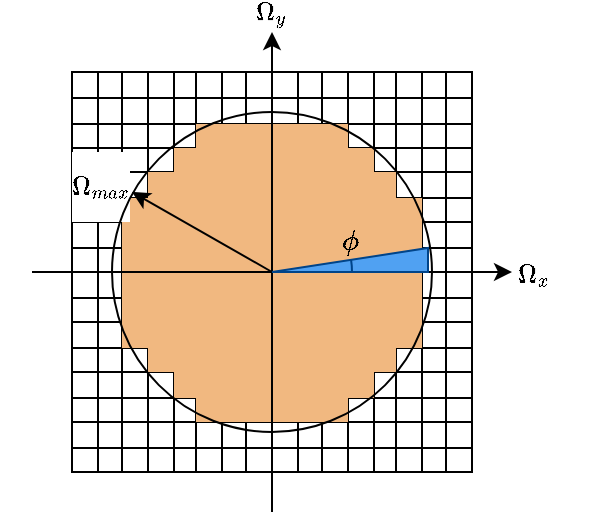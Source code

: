<mxfile version="21.3.2" type="device">
  <diagram name="Página-1" id="xItYWxmaqW925EY6L7ZD">
    <mxGraphModel dx="691" dy="384" grid="1" gridSize="10" guides="1" tooltips="1" connect="1" arrows="1" fold="1" page="1" pageScale="1" pageWidth="1169" pageHeight="827" math="1" shadow="0">
      <root>
        <mxCell id="0" />
        <mxCell id="1" parent="0" />
        <mxCell id="MjW0_bDNU7ffV1WiJ_FF-19" value="" style="shape=table;startSize=0;container=1;collapsible=0;childLayout=tableLayout;fontSize=16;" parent="1" vertex="1">
          <mxGeometry x="300" y="220" width="200" height="200" as="geometry" />
        </mxCell>
        <mxCell id="MjW0_bDNU7ffV1WiJ_FF-20" value="" style="shape=tableRow;horizontal=0;startSize=0;swimlaneHead=0;swimlaneBody=0;strokeColor=inherit;top=0;left=0;bottom=0;right=0;collapsible=0;dropTarget=0;fillColor=none;points=[[0,0.5],[1,0.5]];portConstraint=eastwest;fontSize=16;" parent="MjW0_bDNU7ffV1WiJ_FF-19" vertex="1">
          <mxGeometry width="200" height="13" as="geometry" />
        </mxCell>
        <mxCell id="MjW0_bDNU7ffV1WiJ_FF-21" value="" style="shape=partialRectangle;html=1;whiteSpace=wrap;connectable=0;strokeColor=inherit;overflow=hidden;fillColor=none;top=0;left=0;bottom=0;right=0;pointerEvents=1;fontSize=16;" parent="MjW0_bDNU7ffV1WiJ_FF-20" vertex="1">
          <mxGeometry width="13" height="13" as="geometry">
            <mxRectangle width="13" height="13" as="alternateBounds" />
          </mxGeometry>
        </mxCell>
        <mxCell id="MjW0_bDNU7ffV1WiJ_FF-22" value="" style="shape=partialRectangle;html=1;whiteSpace=wrap;connectable=0;strokeColor=inherit;overflow=hidden;fillColor=none;top=0;left=0;bottom=0;right=0;pointerEvents=1;fontSize=16;" parent="MjW0_bDNU7ffV1WiJ_FF-20" vertex="1">
          <mxGeometry x="13" width="12" height="13" as="geometry">
            <mxRectangle width="12" height="13" as="alternateBounds" />
          </mxGeometry>
        </mxCell>
        <mxCell id="MjW0_bDNU7ffV1WiJ_FF-23" value="" style="shape=partialRectangle;html=1;whiteSpace=wrap;connectable=0;strokeColor=inherit;overflow=hidden;fillColor=none;top=0;left=0;bottom=0;right=0;pointerEvents=1;fontSize=16;" parent="MjW0_bDNU7ffV1WiJ_FF-20" vertex="1">
          <mxGeometry x="25" width="13" height="13" as="geometry">
            <mxRectangle width="13" height="13" as="alternateBounds" />
          </mxGeometry>
        </mxCell>
        <mxCell id="MjW0_bDNU7ffV1WiJ_FF-84" style="shape=partialRectangle;html=1;whiteSpace=wrap;connectable=0;strokeColor=inherit;overflow=hidden;fillColor=none;top=0;left=0;bottom=0;right=0;pointerEvents=1;fontSize=16;" parent="MjW0_bDNU7ffV1WiJ_FF-20" vertex="1">
          <mxGeometry x="38" width="13" height="13" as="geometry">
            <mxRectangle width="13" height="13" as="alternateBounds" />
          </mxGeometry>
        </mxCell>
        <mxCell id="MjW0_bDNU7ffV1WiJ_FF-100" style="shape=partialRectangle;html=1;whiteSpace=wrap;connectable=0;strokeColor=inherit;overflow=hidden;fillColor=none;top=0;left=0;bottom=0;right=0;pointerEvents=1;fontSize=16;" parent="MjW0_bDNU7ffV1WiJ_FF-20" vertex="1">
          <mxGeometry x="51" width="11" height="13" as="geometry">
            <mxRectangle width="11" height="13" as="alternateBounds" />
          </mxGeometry>
        </mxCell>
        <mxCell id="MjW0_bDNU7ffV1WiJ_FF-116" style="shape=partialRectangle;html=1;whiteSpace=wrap;connectable=0;strokeColor=inherit;overflow=hidden;fillColor=none;top=0;left=0;bottom=0;right=0;pointerEvents=1;fontSize=16;" parent="MjW0_bDNU7ffV1WiJ_FF-20" vertex="1">
          <mxGeometry x="62" width="13" height="13" as="geometry">
            <mxRectangle width="13" height="13" as="alternateBounds" />
          </mxGeometry>
        </mxCell>
        <mxCell id="MjW0_bDNU7ffV1WiJ_FF-132" style="shape=partialRectangle;html=1;whiteSpace=wrap;connectable=0;strokeColor=inherit;overflow=hidden;fillColor=none;top=0;left=0;bottom=0;right=0;pointerEvents=1;fontSize=16;" parent="MjW0_bDNU7ffV1WiJ_FF-20" vertex="1">
          <mxGeometry x="75" width="12" height="13" as="geometry">
            <mxRectangle width="12" height="13" as="alternateBounds" />
          </mxGeometry>
        </mxCell>
        <mxCell id="MjW0_bDNU7ffV1WiJ_FF-148" style="shape=partialRectangle;html=1;whiteSpace=wrap;connectable=0;strokeColor=inherit;overflow=hidden;fillColor=none;top=0;left=0;bottom=0;right=0;pointerEvents=1;fontSize=16;" parent="MjW0_bDNU7ffV1WiJ_FF-20" vertex="1">
          <mxGeometry x="87" width="13" height="13" as="geometry">
            <mxRectangle width="13" height="13" as="alternateBounds" />
          </mxGeometry>
        </mxCell>
        <mxCell id="MjW0_bDNU7ffV1WiJ_FF-164" style="shape=partialRectangle;html=1;whiteSpace=wrap;connectable=0;strokeColor=inherit;overflow=hidden;fillColor=none;top=0;left=0;bottom=0;right=0;pointerEvents=1;fontSize=16;" parent="MjW0_bDNU7ffV1WiJ_FF-20" vertex="1">
          <mxGeometry x="100" width="13" height="13" as="geometry">
            <mxRectangle width="13" height="13" as="alternateBounds" />
          </mxGeometry>
        </mxCell>
        <mxCell id="MjW0_bDNU7ffV1WiJ_FF-180" style="shape=partialRectangle;html=1;whiteSpace=wrap;connectable=0;strokeColor=inherit;overflow=hidden;fillColor=none;top=0;left=0;bottom=0;right=0;pointerEvents=1;fontSize=16;" parent="MjW0_bDNU7ffV1WiJ_FF-20" vertex="1">
          <mxGeometry x="113" width="12" height="13" as="geometry">
            <mxRectangle width="12" height="13" as="alternateBounds" />
          </mxGeometry>
        </mxCell>
        <mxCell id="MjW0_bDNU7ffV1WiJ_FF-196" style="shape=partialRectangle;html=1;whiteSpace=wrap;connectable=0;strokeColor=inherit;overflow=hidden;fillColor=none;top=0;left=0;bottom=0;right=0;pointerEvents=1;fontSize=16;" parent="MjW0_bDNU7ffV1WiJ_FF-20" vertex="1">
          <mxGeometry x="125" width="13" height="13" as="geometry">
            <mxRectangle width="13" height="13" as="alternateBounds" />
          </mxGeometry>
        </mxCell>
        <mxCell id="MjW0_bDNU7ffV1WiJ_FF-212" style="shape=partialRectangle;html=1;whiteSpace=wrap;connectable=0;strokeColor=inherit;overflow=hidden;fillColor=none;top=0;left=0;bottom=0;right=0;pointerEvents=1;fontSize=16;" parent="MjW0_bDNU7ffV1WiJ_FF-20" vertex="1">
          <mxGeometry x="138" width="13" height="13" as="geometry">
            <mxRectangle width="13" height="13" as="alternateBounds" />
          </mxGeometry>
        </mxCell>
        <mxCell id="MjW0_bDNU7ffV1WiJ_FF-228" style="shape=partialRectangle;html=1;whiteSpace=wrap;connectable=0;strokeColor=inherit;overflow=hidden;fillColor=none;top=0;left=0;bottom=0;right=0;pointerEvents=1;fontSize=16;" parent="MjW0_bDNU7ffV1WiJ_FF-20" vertex="1">
          <mxGeometry x="151" width="11" height="13" as="geometry">
            <mxRectangle width="11" height="13" as="alternateBounds" />
          </mxGeometry>
        </mxCell>
        <mxCell id="MjW0_bDNU7ffV1WiJ_FF-244" style="shape=partialRectangle;html=1;whiteSpace=wrap;connectable=0;strokeColor=inherit;overflow=hidden;fillColor=none;top=0;left=0;bottom=0;right=0;pointerEvents=1;fontSize=16;" parent="MjW0_bDNU7ffV1WiJ_FF-20" vertex="1">
          <mxGeometry x="162" width="13" height="13" as="geometry">
            <mxRectangle width="13" height="13" as="alternateBounds" />
          </mxGeometry>
        </mxCell>
        <mxCell id="MjW0_bDNU7ffV1WiJ_FF-260" style="shape=partialRectangle;html=1;whiteSpace=wrap;connectable=0;strokeColor=inherit;overflow=hidden;fillColor=none;top=0;left=0;bottom=0;right=0;pointerEvents=1;fontSize=16;" parent="MjW0_bDNU7ffV1WiJ_FF-20" vertex="1">
          <mxGeometry x="175" width="12" height="13" as="geometry">
            <mxRectangle width="12" height="13" as="alternateBounds" />
          </mxGeometry>
        </mxCell>
        <mxCell id="MjW0_bDNU7ffV1WiJ_FF-276" style="shape=partialRectangle;html=1;whiteSpace=wrap;connectable=0;strokeColor=inherit;overflow=hidden;fillColor=none;top=0;left=0;bottom=0;right=0;pointerEvents=1;fontSize=16;" parent="MjW0_bDNU7ffV1WiJ_FF-20" vertex="1">
          <mxGeometry x="187" width="13" height="13" as="geometry">
            <mxRectangle width="13" height="13" as="alternateBounds" />
          </mxGeometry>
        </mxCell>
        <mxCell id="MjW0_bDNU7ffV1WiJ_FF-24" value="" style="shape=tableRow;horizontal=0;startSize=0;swimlaneHead=0;swimlaneBody=0;strokeColor=inherit;top=0;left=0;bottom=0;right=0;collapsible=0;dropTarget=0;fillColor=none;points=[[0,0.5],[1,0.5]];portConstraint=eastwest;fontSize=16;" parent="MjW0_bDNU7ffV1WiJ_FF-19" vertex="1">
          <mxGeometry y="13" width="200" height="13" as="geometry" />
        </mxCell>
        <mxCell id="MjW0_bDNU7ffV1WiJ_FF-25" value="" style="shape=partialRectangle;html=1;whiteSpace=wrap;connectable=0;strokeColor=inherit;overflow=hidden;fillColor=none;top=0;left=0;bottom=0;right=0;pointerEvents=1;fontSize=16;" parent="MjW0_bDNU7ffV1WiJ_FF-24" vertex="1">
          <mxGeometry width="13" height="13" as="geometry">
            <mxRectangle width="13" height="13" as="alternateBounds" />
          </mxGeometry>
        </mxCell>
        <mxCell id="MjW0_bDNU7ffV1WiJ_FF-26" value="" style="shape=partialRectangle;html=1;whiteSpace=wrap;connectable=0;strokeColor=inherit;overflow=hidden;fillColor=none;top=0;left=0;bottom=0;right=0;pointerEvents=1;fontSize=16;" parent="MjW0_bDNU7ffV1WiJ_FF-24" vertex="1">
          <mxGeometry x="13" width="12" height="13" as="geometry">
            <mxRectangle width="12" height="13" as="alternateBounds" />
          </mxGeometry>
        </mxCell>
        <mxCell id="MjW0_bDNU7ffV1WiJ_FF-27" value="" style="shape=partialRectangle;html=1;whiteSpace=wrap;connectable=0;strokeColor=inherit;overflow=hidden;fillColor=none;top=0;left=0;bottom=0;right=0;pointerEvents=1;fontSize=16;" parent="MjW0_bDNU7ffV1WiJ_FF-24" vertex="1">
          <mxGeometry x="25" width="13" height="13" as="geometry">
            <mxRectangle width="13" height="13" as="alternateBounds" />
          </mxGeometry>
        </mxCell>
        <mxCell id="MjW0_bDNU7ffV1WiJ_FF-85" style="shape=partialRectangle;html=1;whiteSpace=wrap;connectable=0;strokeColor=inherit;overflow=hidden;fillColor=none;top=0;left=0;bottom=0;right=0;pointerEvents=1;fontSize=16;" parent="MjW0_bDNU7ffV1WiJ_FF-24" vertex="1">
          <mxGeometry x="38" width="13" height="13" as="geometry">
            <mxRectangle width="13" height="13" as="alternateBounds" />
          </mxGeometry>
        </mxCell>
        <mxCell id="MjW0_bDNU7ffV1WiJ_FF-101" style="shape=partialRectangle;html=1;whiteSpace=wrap;connectable=0;strokeColor=inherit;overflow=hidden;fillColor=none;top=0;left=0;bottom=0;right=0;pointerEvents=1;fontSize=16;" parent="MjW0_bDNU7ffV1WiJ_FF-24" vertex="1">
          <mxGeometry x="51" width="11" height="13" as="geometry">
            <mxRectangle width="11" height="13" as="alternateBounds" />
          </mxGeometry>
        </mxCell>
        <mxCell id="MjW0_bDNU7ffV1WiJ_FF-117" style="shape=partialRectangle;html=1;whiteSpace=wrap;connectable=0;strokeColor=inherit;overflow=hidden;fillColor=none;top=0;left=0;bottom=0;right=0;pointerEvents=1;fontSize=16;" parent="MjW0_bDNU7ffV1WiJ_FF-24" vertex="1">
          <mxGeometry x="62" width="13" height="13" as="geometry">
            <mxRectangle width="13" height="13" as="alternateBounds" />
          </mxGeometry>
        </mxCell>
        <mxCell id="MjW0_bDNU7ffV1WiJ_FF-133" style="shape=partialRectangle;html=1;whiteSpace=wrap;connectable=0;strokeColor=inherit;overflow=hidden;fillColor=none;top=0;left=0;bottom=0;right=0;pointerEvents=1;fontSize=16;" parent="MjW0_bDNU7ffV1WiJ_FF-24" vertex="1">
          <mxGeometry x="75" width="12" height="13" as="geometry">
            <mxRectangle width="12" height="13" as="alternateBounds" />
          </mxGeometry>
        </mxCell>
        <mxCell id="MjW0_bDNU7ffV1WiJ_FF-149" style="shape=partialRectangle;html=1;whiteSpace=wrap;connectable=0;strokeColor=inherit;overflow=hidden;fillColor=none;top=0;left=0;bottom=0;right=0;pointerEvents=1;fontSize=16;" parent="MjW0_bDNU7ffV1WiJ_FF-24" vertex="1">
          <mxGeometry x="87" width="13" height="13" as="geometry">
            <mxRectangle width="13" height="13" as="alternateBounds" />
          </mxGeometry>
        </mxCell>
        <mxCell id="MjW0_bDNU7ffV1WiJ_FF-165" style="shape=partialRectangle;html=1;whiteSpace=wrap;connectable=0;strokeColor=inherit;overflow=hidden;fillColor=none;top=0;left=0;bottom=0;right=0;pointerEvents=1;fontSize=16;" parent="MjW0_bDNU7ffV1WiJ_FF-24" vertex="1">
          <mxGeometry x="100" width="13" height="13" as="geometry">
            <mxRectangle width="13" height="13" as="alternateBounds" />
          </mxGeometry>
        </mxCell>
        <mxCell id="MjW0_bDNU7ffV1WiJ_FF-181" style="shape=partialRectangle;html=1;whiteSpace=wrap;connectable=0;strokeColor=inherit;overflow=hidden;fillColor=none;top=0;left=0;bottom=0;right=0;pointerEvents=1;fontSize=16;" parent="MjW0_bDNU7ffV1WiJ_FF-24" vertex="1">
          <mxGeometry x="113" width="12" height="13" as="geometry">
            <mxRectangle width="12" height="13" as="alternateBounds" />
          </mxGeometry>
        </mxCell>
        <mxCell id="MjW0_bDNU7ffV1WiJ_FF-197" style="shape=partialRectangle;html=1;whiteSpace=wrap;connectable=0;strokeColor=inherit;overflow=hidden;fillColor=none;top=0;left=0;bottom=0;right=0;pointerEvents=1;fontSize=16;" parent="MjW0_bDNU7ffV1WiJ_FF-24" vertex="1">
          <mxGeometry x="125" width="13" height="13" as="geometry">
            <mxRectangle width="13" height="13" as="alternateBounds" />
          </mxGeometry>
        </mxCell>
        <mxCell id="MjW0_bDNU7ffV1WiJ_FF-213" style="shape=partialRectangle;html=1;whiteSpace=wrap;connectable=0;strokeColor=inherit;overflow=hidden;fillColor=none;top=0;left=0;bottom=0;right=0;pointerEvents=1;fontSize=16;" parent="MjW0_bDNU7ffV1WiJ_FF-24" vertex="1">
          <mxGeometry x="138" width="13" height="13" as="geometry">
            <mxRectangle width="13" height="13" as="alternateBounds" />
          </mxGeometry>
        </mxCell>
        <mxCell id="MjW0_bDNU7ffV1WiJ_FF-229" style="shape=partialRectangle;html=1;whiteSpace=wrap;connectable=0;strokeColor=inherit;overflow=hidden;fillColor=none;top=0;left=0;bottom=0;right=0;pointerEvents=1;fontSize=16;" parent="MjW0_bDNU7ffV1WiJ_FF-24" vertex="1">
          <mxGeometry x="151" width="11" height="13" as="geometry">
            <mxRectangle width="11" height="13" as="alternateBounds" />
          </mxGeometry>
        </mxCell>
        <mxCell id="MjW0_bDNU7ffV1WiJ_FF-245" style="shape=partialRectangle;html=1;whiteSpace=wrap;connectable=0;strokeColor=inherit;overflow=hidden;fillColor=none;top=0;left=0;bottom=0;right=0;pointerEvents=1;fontSize=16;" parent="MjW0_bDNU7ffV1WiJ_FF-24" vertex="1">
          <mxGeometry x="162" width="13" height="13" as="geometry">
            <mxRectangle width="13" height="13" as="alternateBounds" />
          </mxGeometry>
        </mxCell>
        <mxCell id="MjW0_bDNU7ffV1WiJ_FF-261" style="shape=partialRectangle;html=1;whiteSpace=wrap;connectable=0;strokeColor=inherit;overflow=hidden;fillColor=none;top=0;left=0;bottom=0;right=0;pointerEvents=1;fontSize=16;" parent="MjW0_bDNU7ffV1WiJ_FF-24" vertex="1">
          <mxGeometry x="175" width="12" height="13" as="geometry">
            <mxRectangle width="12" height="13" as="alternateBounds" />
          </mxGeometry>
        </mxCell>
        <mxCell id="MjW0_bDNU7ffV1WiJ_FF-277" style="shape=partialRectangle;html=1;whiteSpace=wrap;connectable=0;strokeColor=inherit;overflow=hidden;fillColor=none;top=0;left=0;bottom=0;right=0;pointerEvents=1;fontSize=16;" parent="MjW0_bDNU7ffV1WiJ_FF-24" vertex="1">
          <mxGeometry x="187" width="13" height="13" as="geometry">
            <mxRectangle width="13" height="13" as="alternateBounds" />
          </mxGeometry>
        </mxCell>
        <mxCell id="MjW0_bDNU7ffV1WiJ_FF-28" value="" style="shape=tableRow;horizontal=0;startSize=0;swimlaneHead=0;swimlaneBody=0;strokeColor=inherit;top=0;left=0;bottom=0;right=0;collapsible=0;dropTarget=0;fillColor=none;points=[[0,0.5],[1,0.5]];portConstraint=eastwest;fontSize=16;" parent="MjW0_bDNU7ffV1WiJ_FF-19" vertex="1">
          <mxGeometry y="26" width="200" height="12" as="geometry" />
        </mxCell>
        <mxCell id="MjW0_bDNU7ffV1WiJ_FF-29" value="" style="shape=partialRectangle;html=1;whiteSpace=wrap;connectable=0;strokeColor=inherit;overflow=hidden;fillColor=none;top=0;left=0;bottom=0;right=0;pointerEvents=1;fontSize=16;" parent="MjW0_bDNU7ffV1WiJ_FF-28" vertex="1">
          <mxGeometry width="13" height="12" as="geometry">
            <mxRectangle width="13" height="12" as="alternateBounds" />
          </mxGeometry>
        </mxCell>
        <mxCell id="MjW0_bDNU7ffV1WiJ_FF-30" value="" style="shape=partialRectangle;html=1;whiteSpace=wrap;connectable=0;strokeColor=inherit;overflow=hidden;fillColor=none;top=0;left=0;bottom=0;right=0;pointerEvents=1;fontSize=16;" parent="MjW0_bDNU7ffV1WiJ_FF-28" vertex="1">
          <mxGeometry x="13" width="12" height="12" as="geometry">
            <mxRectangle width="12" height="12" as="alternateBounds" />
          </mxGeometry>
        </mxCell>
        <mxCell id="MjW0_bDNU7ffV1WiJ_FF-31" value="" style="shape=partialRectangle;html=1;whiteSpace=wrap;connectable=0;strokeColor=inherit;overflow=hidden;fillColor=none;top=0;left=0;bottom=0;right=0;pointerEvents=1;fontSize=16;" parent="MjW0_bDNU7ffV1WiJ_FF-28" vertex="1">
          <mxGeometry x="25" width="13" height="12" as="geometry">
            <mxRectangle width="13" height="12" as="alternateBounds" />
          </mxGeometry>
        </mxCell>
        <mxCell id="MjW0_bDNU7ffV1WiJ_FF-86" style="shape=partialRectangle;html=1;whiteSpace=wrap;connectable=0;strokeColor=inherit;overflow=hidden;fillColor=none;top=0;left=0;bottom=0;right=0;pointerEvents=1;fontSize=16;" parent="MjW0_bDNU7ffV1WiJ_FF-28" vertex="1">
          <mxGeometry x="38" width="13" height="12" as="geometry">
            <mxRectangle width="13" height="12" as="alternateBounds" />
          </mxGeometry>
        </mxCell>
        <mxCell id="MjW0_bDNU7ffV1WiJ_FF-102" style="shape=partialRectangle;html=1;whiteSpace=wrap;connectable=0;strokeColor=inherit;overflow=hidden;fillColor=none;top=0;left=0;bottom=0;right=0;pointerEvents=1;fontSize=16;" parent="MjW0_bDNU7ffV1WiJ_FF-28" vertex="1">
          <mxGeometry x="51" width="11" height="12" as="geometry">
            <mxRectangle width="11" height="12" as="alternateBounds" />
          </mxGeometry>
        </mxCell>
        <mxCell id="MjW0_bDNU7ffV1WiJ_FF-118" style="shape=partialRectangle;html=1;whiteSpace=wrap;connectable=0;strokeColor=#f18e00;overflow=hidden;fillColor=#F1B880;top=0;left=0;bottom=0;right=0;pointerEvents=1;fontSize=16;" parent="MjW0_bDNU7ffV1WiJ_FF-28" vertex="1">
          <mxGeometry x="62" width="13" height="12" as="geometry">
            <mxRectangle width="13" height="12" as="alternateBounds" />
          </mxGeometry>
        </mxCell>
        <mxCell id="MjW0_bDNU7ffV1WiJ_FF-134" style="shape=partialRectangle;html=1;whiteSpace=wrap;connectable=0;strokeColor=#f18e00;overflow=hidden;fillColor=#F1B880;top=0;left=0;bottom=0;right=0;pointerEvents=1;fontSize=16;" parent="MjW0_bDNU7ffV1WiJ_FF-28" vertex="1">
          <mxGeometry x="75" width="12" height="12" as="geometry">
            <mxRectangle width="12" height="12" as="alternateBounds" />
          </mxGeometry>
        </mxCell>
        <mxCell id="MjW0_bDNU7ffV1WiJ_FF-150" style="shape=partialRectangle;html=1;whiteSpace=wrap;connectable=0;strokeColor=#f18e00;overflow=hidden;fillColor=#F1B880;top=0;left=0;bottom=0;right=0;pointerEvents=1;fontSize=16;" parent="MjW0_bDNU7ffV1WiJ_FF-28" vertex="1">
          <mxGeometry x="87" width="13" height="12" as="geometry">
            <mxRectangle width="13" height="12" as="alternateBounds" />
          </mxGeometry>
        </mxCell>
        <mxCell id="MjW0_bDNU7ffV1WiJ_FF-166" style="shape=partialRectangle;html=1;whiteSpace=wrap;connectable=0;strokeColor=#f18e00;overflow=hidden;fillColor=#F1B880;top=0;left=0;bottom=0;right=0;pointerEvents=1;fontSize=16;" parent="MjW0_bDNU7ffV1WiJ_FF-28" vertex="1">
          <mxGeometry x="100" width="13" height="12" as="geometry">
            <mxRectangle width="13" height="12" as="alternateBounds" />
          </mxGeometry>
        </mxCell>
        <mxCell id="MjW0_bDNU7ffV1WiJ_FF-182" style="shape=partialRectangle;html=1;whiteSpace=wrap;connectable=0;strokeColor=#f18e00;overflow=hidden;fillColor=#F1B880;top=0;left=0;bottom=0;right=0;pointerEvents=1;fontSize=16;" parent="MjW0_bDNU7ffV1WiJ_FF-28" vertex="1">
          <mxGeometry x="113" width="12" height="12" as="geometry">
            <mxRectangle width="12" height="12" as="alternateBounds" />
          </mxGeometry>
        </mxCell>
        <mxCell id="MjW0_bDNU7ffV1WiJ_FF-198" style="shape=partialRectangle;html=1;whiteSpace=wrap;connectable=0;strokeColor=#f18e00;overflow=hidden;fillColor=#F1B880;top=0;left=0;bottom=0;right=0;pointerEvents=1;fontSize=16;" parent="MjW0_bDNU7ffV1WiJ_FF-28" vertex="1">
          <mxGeometry x="125" width="13" height="12" as="geometry">
            <mxRectangle width="13" height="12" as="alternateBounds" />
          </mxGeometry>
        </mxCell>
        <mxCell id="MjW0_bDNU7ffV1WiJ_FF-214" style="shape=partialRectangle;html=1;whiteSpace=wrap;connectable=0;strokeColor=inherit;overflow=hidden;fillColor=none;top=0;left=0;bottom=0;right=0;pointerEvents=1;fontSize=16;" parent="MjW0_bDNU7ffV1WiJ_FF-28" vertex="1">
          <mxGeometry x="138" width="13" height="12" as="geometry">
            <mxRectangle width="13" height="12" as="alternateBounds" />
          </mxGeometry>
        </mxCell>
        <mxCell id="MjW0_bDNU7ffV1WiJ_FF-230" style="shape=partialRectangle;html=1;whiteSpace=wrap;connectable=0;strokeColor=inherit;overflow=hidden;fillColor=none;top=0;left=0;bottom=0;right=0;pointerEvents=1;fontSize=16;" parent="MjW0_bDNU7ffV1WiJ_FF-28" vertex="1">
          <mxGeometry x="151" width="11" height="12" as="geometry">
            <mxRectangle width="11" height="12" as="alternateBounds" />
          </mxGeometry>
        </mxCell>
        <mxCell id="MjW0_bDNU7ffV1WiJ_FF-246" style="shape=partialRectangle;html=1;whiteSpace=wrap;connectable=0;strokeColor=inherit;overflow=hidden;fillColor=none;top=0;left=0;bottom=0;right=0;pointerEvents=1;fontSize=16;" parent="MjW0_bDNU7ffV1WiJ_FF-28" vertex="1">
          <mxGeometry x="162" width="13" height="12" as="geometry">
            <mxRectangle width="13" height="12" as="alternateBounds" />
          </mxGeometry>
        </mxCell>
        <mxCell id="MjW0_bDNU7ffV1WiJ_FF-262" style="shape=partialRectangle;html=1;whiteSpace=wrap;connectable=0;strokeColor=inherit;overflow=hidden;fillColor=none;top=0;left=0;bottom=0;right=0;pointerEvents=1;fontSize=16;" parent="MjW0_bDNU7ffV1WiJ_FF-28" vertex="1">
          <mxGeometry x="175" width="12" height="12" as="geometry">
            <mxRectangle width="12" height="12" as="alternateBounds" />
          </mxGeometry>
        </mxCell>
        <mxCell id="MjW0_bDNU7ffV1WiJ_FF-278" style="shape=partialRectangle;html=1;whiteSpace=wrap;connectable=0;strokeColor=inherit;overflow=hidden;fillColor=none;top=0;left=0;bottom=0;right=0;pointerEvents=1;fontSize=16;" parent="MjW0_bDNU7ffV1WiJ_FF-28" vertex="1">
          <mxGeometry x="187" width="13" height="12" as="geometry">
            <mxRectangle width="13" height="12" as="alternateBounds" />
          </mxGeometry>
        </mxCell>
        <mxCell id="MjW0_bDNU7ffV1WiJ_FF-32" style="shape=tableRow;horizontal=0;startSize=0;swimlaneHead=0;swimlaneBody=0;strokeColor=inherit;top=0;left=0;bottom=0;right=0;collapsible=0;dropTarget=0;fillColor=none;points=[[0,0.5],[1,0.5]];portConstraint=eastwest;fontSize=16;" parent="MjW0_bDNU7ffV1WiJ_FF-19" vertex="1">
          <mxGeometry y="38" width="200" height="12" as="geometry" />
        </mxCell>
        <mxCell id="MjW0_bDNU7ffV1WiJ_FF-33" style="shape=partialRectangle;html=1;whiteSpace=wrap;connectable=0;strokeColor=inherit;overflow=hidden;fillColor=none;top=0;left=0;bottom=0;right=0;pointerEvents=1;fontSize=16;" parent="MjW0_bDNU7ffV1WiJ_FF-32" vertex="1">
          <mxGeometry width="13" height="12" as="geometry">
            <mxRectangle width="13" height="12" as="alternateBounds" />
          </mxGeometry>
        </mxCell>
        <mxCell id="MjW0_bDNU7ffV1WiJ_FF-34" style="shape=partialRectangle;html=1;whiteSpace=wrap;connectable=0;strokeColor=inherit;overflow=hidden;fillColor=none;top=0;left=0;bottom=0;right=0;pointerEvents=1;fontSize=16;" parent="MjW0_bDNU7ffV1WiJ_FF-32" vertex="1">
          <mxGeometry x="13" width="12" height="12" as="geometry">
            <mxRectangle width="12" height="12" as="alternateBounds" />
          </mxGeometry>
        </mxCell>
        <mxCell id="MjW0_bDNU7ffV1WiJ_FF-35" style="shape=partialRectangle;html=1;whiteSpace=wrap;connectable=0;strokeColor=inherit;overflow=hidden;fillColor=none;top=0;left=0;bottom=0;right=0;pointerEvents=1;fontSize=16;" parent="MjW0_bDNU7ffV1WiJ_FF-32" vertex="1">
          <mxGeometry x="25" width="13" height="12" as="geometry">
            <mxRectangle width="13" height="12" as="alternateBounds" />
          </mxGeometry>
        </mxCell>
        <mxCell id="MjW0_bDNU7ffV1WiJ_FF-87" style="shape=partialRectangle;html=1;whiteSpace=wrap;connectable=0;strokeColor=inherit;overflow=hidden;fillColor=none;top=0;left=0;bottom=0;right=0;pointerEvents=1;fontSize=16;" parent="MjW0_bDNU7ffV1WiJ_FF-32" vertex="1">
          <mxGeometry x="38" width="13" height="12" as="geometry">
            <mxRectangle width="13" height="12" as="alternateBounds" />
          </mxGeometry>
        </mxCell>
        <mxCell id="MjW0_bDNU7ffV1WiJ_FF-103" style="shape=partialRectangle;html=1;whiteSpace=wrap;connectable=0;strokeColor=#f18e00;overflow=hidden;fillColor=#F1B880;top=0;left=0;bottom=0;right=0;pointerEvents=1;fontSize=16;" parent="MjW0_bDNU7ffV1WiJ_FF-32" vertex="1">
          <mxGeometry x="51" width="11" height="12" as="geometry">
            <mxRectangle width="11" height="12" as="alternateBounds" />
          </mxGeometry>
        </mxCell>
        <mxCell id="MjW0_bDNU7ffV1WiJ_FF-119" style="shape=partialRectangle;html=1;whiteSpace=wrap;connectable=0;strokeColor=#f18e00;overflow=hidden;fillColor=#F1B880;top=0;left=0;bottom=0;right=0;pointerEvents=1;fontSize=16;" parent="MjW0_bDNU7ffV1WiJ_FF-32" vertex="1">
          <mxGeometry x="62" width="13" height="12" as="geometry">
            <mxRectangle width="13" height="12" as="alternateBounds" />
          </mxGeometry>
        </mxCell>
        <mxCell id="MjW0_bDNU7ffV1WiJ_FF-135" style="shape=partialRectangle;html=1;whiteSpace=wrap;connectable=0;strokeColor=#f18e00;overflow=hidden;fillColor=#F1B880;top=0;left=0;bottom=0;right=0;pointerEvents=1;fontSize=16;" parent="MjW0_bDNU7ffV1WiJ_FF-32" vertex="1">
          <mxGeometry x="75" width="12" height="12" as="geometry">
            <mxRectangle width="12" height="12" as="alternateBounds" />
          </mxGeometry>
        </mxCell>
        <mxCell id="MjW0_bDNU7ffV1WiJ_FF-151" style="shape=partialRectangle;html=1;whiteSpace=wrap;connectable=0;strokeColor=#f18e00;overflow=hidden;fillColor=#F1B880;top=0;left=0;bottom=0;right=0;pointerEvents=1;fontSize=16;" parent="MjW0_bDNU7ffV1WiJ_FF-32" vertex="1">
          <mxGeometry x="87" width="13" height="12" as="geometry">
            <mxRectangle width="13" height="12" as="alternateBounds" />
          </mxGeometry>
        </mxCell>
        <mxCell id="MjW0_bDNU7ffV1WiJ_FF-167" style="shape=partialRectangle;html=1;whiteSpace=wrap;connectable=0;strokeColor=#f18e00;overflow=hidden;fillColor=#F1B880;top=0;left=0;bottom=0;right=0;pointerEvents=1;fontSize=16;" parent="MjW0_bDNU7ffV1WiJ_FF-32" vertex="1">
          <mxGeometry x="100" width="13" height="12" as="geometry">
            <mxRectangle width="13" height="12" as="alternateBounds" />
          </mxGeometry>
        </mxCell>
        <mxCell id="MjW0_bDNU7ffV1WiJ_FF-183" style="shape=partialRectangle;html=1;whiteSpace=wrap;connectable=0;strokeColor=#f18e00;overflow=hidden;fillColor=#F1B880;top=0;left=0;bottom=0;right=0;pointerEvents=1;fontSize=16;" parent="MjW0_bDNU7ffV1WiJ_FF-32" vertex="1">
          <mxGeometry x="113" width="12" height="12" as="geometry">
            <mxRectangle width="12" height="12" as="alternateBounds" />
          </mxGeometry>
        </mxCell>
        <mxCell id="MjW0_bDNU7ffV1WiJ_FF-199" style="shape=partialRectangle;html=1;whiteSpace=wrap;connectable=0;strokeColor=#f18e00;overflow=hidden;fillColor=#F1B880;top=0;left=0;bottom=0;right=0;pointerEvents=1;fontSize=16;" parent="MjW0_bDNU7ffV1WiJ_FF-32" vertex="1">
          <mxGeometry x="125" width="13" height="12" as="geometry">
            <mxRectangle width="13" height="12" as="alternateBounds" />
          </mxGeometry>
        </mxCell>
        <mxCell id="MjW0_bDNU7ffV1WiJ_FF-215" style="shape=partialRectangle;html=1;whiteSpace=wrap;connectable=0;strokeColor=#f18e00;overflow=hidden;fillColor=#F1B880;top=0;left=0;bottom=0;right=0;pointerEvents=1;fontSize=16;" parent="MjW0_bDNU7ffV1WiJ_FF-32" vertex="1">
          <mxGeometry x="138" width="13" height="12" as="geometry">
            <mxRectangle width="13" height="12" as="alternateBounds" />
          </mxGeometry>
        </mxCell>
        <mxCell id="MjW0_bDNU7ffV1WiJ_FF-231" style="shape=partialRectangle;html=1;whiteSpace=wrap;connectable=0;strokeColor=inherit;overflow=hidden;fillColor=none;top=0;left=0;bottom=0;right=0;pointerEvents=1;fontSize=16;" parent="MjW0_bDNU7ffV1WiJ_FF-32" vertex="1">
          <mxGeometry x="151" width="11" height="12" as="geometry">
            <mxRectangle width="11" height="12" as="alternateBounds" />
          </mxGeometry>
        </mxCell>
        <mxCell id="MjW0_bDNU7ffV1WiJ_FF-247" style="shape=partialRectangle;html=1;whiteSpace=wrap;connectable=0;strokeColor=inherit;overflow=hidden;fillColor=none;top=0;left=0;bottom=0;right=0;pointerEvents=1;fontSize=16;" parent="MjW0_bDNU7ffV1WiJ_FF-32" vertex="1">
          <mxGeometry x="162" width="13" height="12" as="geometry">
            <mxRectangle width="13" height="12" as="alternateBounds" />
          </mxGeometry>
        </mxCell>
        <mxCell id="MjW0_bDNU7ffV1WiJ_FF-263" style="shape=partialRectangle;html=1;whiteSpace=wrap;connectable=0;strokeColor=inherit;overflow=hidden;fillColor=none;top=0;left=0;bottom=0;right=0;pointerEvents=1;fontSize=16;" parent="MjW0_bDNU7ffV1WiJ_FF-32" vertex="1">
          <mxGeometry x="175" width="12" height="12" as="geometry">
            <mxRectangle width="12" height="12" as="alternateBounds" />
          </mxGeometry>
        </mxCell>
        <mxCell id="MjW0_bDNU7ffV1WiJ_FF-279" style="shape=partialRectangle;html=1;whiteSpace=wrap;connectable=0;strokeColor=inherit;overflow=hidden;fillColor=none;top=0;left=0;bottom=0;right=0;pointerEvents=1;fontSize=16;" parent="MjW0_bDNU7ffV1WiJ_FF-32" vertex="1">
          <mxGeometry x="187" width="13" height="12" as="geometry">
            <mxRectangle width="13" height="12" as="alternateBounds" />
          </mxGeometry>
        </mxCell>
        <mxCell id="MjW0_bDNU7ffV1WiJ_FF-36" style="shape=tableRow;horizontal=0;startSize=0;swimlaneHead=0;swimlaneBody=0;strokeColor=inherit;top=0;left=0;bottom=0;right=0;collapsible=0;dropTarget=0;fillColor=none;points=[[0,0.5],[1,0.5]];portConstraint=eastwest;fontSize=16;" parent="MjW0_bDNU7ffV1WiJ_FF-19" vertex="1">
          <mxGeometry y="50" width="200" height="13" as="geometry" />
        </mxCell>
        <mxCell id="MjW0_bDNU7ffV1WiJ_FF-37" style="shape=partialRectangle;html=1;whiteSpace=wrap;connectable=0;strokeColor=inherit;overflow=hidden;fillColor=none;top=0;left=0;bottom=0;right=0;pointerEvents=1;fontSize=16;" parent="MjW0_bDNU7ffV1WiJ_FF-36" vertex="1">
          <mxGeometry width="13" height="13" as="geometry">
            <mxRectangle width="13" height="13" as="alternateBounds" />
          </mxGeometry>
        </mxCell>
        <mxCell id="MjW0_bDNU7ffV1WiJ_FF-38" style="shape=partialRectangle;html=1;whiteSpace=wrap;connectable=0;strokeColor=inherit;overflow=hidden;fillColor=none;top=0;left=0;bottom=0;right=0;pointerEvents=1;fontSize=16;" parent="MjW0_bDNU7ffV1WiJ_FF-36" vertex="1">
          <mxGeometry x="13" width="12" height="13" as="geometry">
            <mxRectangle width="12" height="13" as="alternateBounds" />
          </mxGeometry>
        </mxCell>
        <mxCell id="MjW0_bDNU7ffV1WiJ_FF-39" style="shape=partialRectangle;html=1;whiteSpace=wrap;connectable=0;strokeColor=inherit;overflow=hidden;fillColor=none;top=0;left=0;bottom=0;right=0;pointerEvents=1;fontSize=16;" parent="MjW0_bDNU7ffV1WiJ_FF-36" vertex="1">
          <mxGeometry x="25" width="13" height="13" as="geometry">
            <mxRectangle width="13" height="13" as="alternateBounds" />
          </mxGeometry>
        </mxCell>
        <mxCell id="MjW0_bDNU7ffV1WiJ_FF-88" style="shape=partialRectangle;html=1;whiteSpace=wrap;connectable=0;strokeColor=#f18e00;overflow=hidden;fillColor=#F1B880;top=0;left=0;bottom=0;right=0;pointerEvents=1;fontSize=16;" parent="MjW0_bDNU7ffV1WiJ_FF-36" vertex="1">
          <mxGeometry x="38" width="13" height="13" as="geometry">
            <mxRectangle width="13" height="13" as="alternateBounds" />
          </mxGeometry>
        </mxCell>
        <mxCell id="MjW0_bDNU7ffV1WiJ_FF-104" style="shape=partialRectangle;html=1;whiteSpace=wrap;connectable=0;strokeColor=#f18e00;overflow=hidden;fillColor=#F1B880;top=0;left=0;bottom=0;right=0;pointerEvents=1;fontSize=16;" parent="MjW0_bDNU7ffV1WiJ_FF-36" vertex="1">
          <mxGeometry x="51" width="11" height="13" as="geometry">
            <mxRectangle width="11" height="13" as="alternateBounds" />
          </mxGeometry>
        </mxCell>
        <mxCell id="MjW0_bDNU7ffV1WiJ_FF-120" style="shape=partialRectangle;html=1;whiteSpace=wrap;connectable=0;strokeColor=#f18e00;overflow=hidden;fillColor=#F1B880;top=0;left=0;bottom=0;right=0;pointerEvents=1;fontSize=16;" parent="MjW0_bDNU7ffV1WiJ_FF-36" vertex="1">
          <mxGeometry x="62" width="13" height="13" as="geometry">
            <mxRectangle width="13" height="13" as="alternateBounds" />
          </mxGeometry>
        </mxCell>
        <mxCell id="MjW0_bDNU7ffV1WiJ_FF-136" style="shape=partialRectangle;html=1;whiteSpace=wrap;connectable=0;strokeColor=#f18e00;overflow=hidden;fillColor=#F1B880;top=0;left=0;bottom=0;right=0;pointerEvents=1;fontSize=16;" parent="MjW0_bDNU7ffV1WiJ_FF-36" vertex="1">
          <mxGeometry x="75" width="12" height="13" as="geometry">
            <mxRectangle width="12" height="13" as="alternateBounds" />
          </mxGeometry>
        </mxCell>
        <mxCell id="MjW0_bDNU7ffV1WiJ_FF-152" style="shape=partialRectangle;html=1;whiteSpace=wrap;connectable=0;strokeColor=#f18e00;overflow=hidden;fillColor=#F1B880;top=0;left=0;bottom=0;right=0;pointerEvents=1;fontSize=16;" parent="MjW0_bDNU7ffV1WiJ_FF-36" vertex="1">
          <mxGeometry x="87" width="13" height="13" as="geometry">
            <mxRectangle width="13" height="13" as="alternateBounds" />
          </mxGeometry>
        </mxCell>
        <mxCell id="MjW0_bDNU7ffV1WiJ_FF-168" style="shape=partialRectangle;html=1;whiteSpace=wrap;connectable=0;strokeColor=#f18e00;overflow=hidden;fillColor=#F1B880;top=0;left=0;bottom=0;right=0;pointerEvents=1;fontSize=16;" parent="MjW0_bDNU7ffV1WiJ_FF-36" vertex="1">
          <mxGeometry x="100" width="13" height="13" as="geometry">
            <mxRectangle width="13" height="13" as="alternateBounds" />
          </mxGeometry>
        </mxCell>
        <mxCell id="MjW0_bDNU7ffV1WiJ_FF-184" style="shape=partialRectangle;html=1;whiteSpace=wrap;connectable=0;strokeColor=#f18e00;overflow=hidden;fillColor=#F1B880;top=0;left=0;bottom=0;right=0;pointerEvents=1;fontSize=16;" parent="MjW0_bDNU7ffV1WiJ_FF-36" vertex="1">
          <mxGeometry x="113" width="12" height="13" as="geometry">
            <mxRectangle width="12" height="13" as="alternateBounds" />
          </mxGeometry>
        </mxCell>
        <mxCell id="MjW0_bDNU7ffV1WiJ_FF-200" style="shape=partialRectangle;html=1;whiteSpace=wrap;connectable=0;strokeColor=#f18e00;overflow=hidden;fillColor=#F1B880;top=0;left=0;bottom=0;right=0;pointerEvents=1;fontSize=16;" parent="MjW0_bDNU7ffV1WiJ_FF-36" vertex="1">
          <mxGeometry x="125" width="13" height="13" as="geometry">
            <mxRectangle width="13" height="13" as="alternateBounds" />
          </mxGeometry>
        </mxCell>
        <mxCell id="MjW0_bDNU7ffV1WiJ_FF-216" style="shape=partialRectangle;html=1;whiteSpace=wrap;connectable=0;strokeColor=#f18e00;overflow=hidden;fillColor=#F1B880;top=0;left=0;bottom=0;right=0;pointerEvents=1;fontSize=16;" parent="MjW0_bDNU7ffV1WiJ_FF-36" vertex="1">
          <mxGeometry x="138" width="13" height="13" as="geometry">
            <mxRectangle width="13" height="13" as="alternateBounds" />
          </mxGeometry>
        </mxCell>
        <mxCell id="MjW0_bDNU7ffV1WiJ_FF-232" style="shape=partialRectangle;html=1;whiteSpace=wrap;connectable=0;strokeColor=#f18e00;overflow=hidden;fillColor=#F1B880;top=0;left=0;bottom=0;right=0;pointerEvents=1;fontSize=16;" parent="MjW0_bDNU7ffV1WiJ_FF-36" vertex="1">
          <mxGeometry x="151" width="11" height="13" as="geometry">
            <mxRectangle width="11" height="13" as="alternateBounds" />
          </mxGeometry>
        </mxCell>
        <mxCell id="MjW0_bDNU7ffV1WiJ_FF-248" style="shape=partialRectangle;html=1;whiteSpace=wrap;connectable=0;strokeColor=inherit;overflow=hidden;fillColor=none;top=0;left=0;bottom=0;right=0;pointerEvents=1;fontSize=16;" parent="MjW0_bDNU7ffV1WiJ_FF-36" vertex="1">
          <mxGeometry x="162" width="13" height="13" as="geometry">
            <mxRectangle width="13" height="13" as="alternateBounds" />
          </mxGeometry>
        </mxCell>
        <mxCell id="MjW0_bDNU7ffV1WiJ_FF-264" style="shape=partialRectangle;html=1;whiteSpace=wrap;connectable=0;strokeColor=inherit;overflow=hidden;fillColor=none;top=0;left=0;bottom=0;right=0;pointerEvents=1;fontSize=16;" parent="MjW0_bDNU7ffV1WiJ_FF-36" vertex="1">
          <mxGeometry x="175" width="12" height="13" as="geometry">
            <mxRectangle width="12" height="13" as="alternateBounds" />
          </mxGeometry>
        </mxCell>
        <mxCell id="MjW0_bDNU7ffV1WiJ_FF-280" style="shape=partialRectangle;html=1;whiteSpace=wrap;connectable=0;strokeColor=inherit;overflow=hidden;fillColor=none;top=0;left=0;bottom=0;right=0;pointerEvents=1;fontSize=16;" parent="MjW0_bDNU7ffV1WiJ_FF-36" vertex="1">
          <mxGeometry x="187" width="13" height="13" as="geometry">
            <mxRectangle width="13" height="13" as="alternateBounds" />
          </mxGeometry>
        </mxCell>
        <mxCell id="MjW0_bDNU7ffV1WiJ_FF-40" style="shape=tableRow;horizontal=0;startSize=0;swimlaneHead=0;swimlaneBody=0;strokeColor=inherit;top=0;left=0;bottom=0;right=0;collapsible=0;dropTarget=0;fillColor=none;points=[[0,0.5],[1,0.5]];portConstraint=eastwest;fontSize=16;" parent="MjW0_bDNU7ffV1WiJ_FF-19" vertex="1">
          <mxGeometry y="63" width="200" height="12" as="geometry" />
        </mxCell>
        <mxCell id="MjW0_bDNU7ffV1WiJ_FF-41" style="shape=partialRectangle;html=1;whiteSpace=wrap;connectable=0;strokeColor=inherit;overflow=hidden;fillColor=none;top=0;left=0;bottom=0;right=0;pointerEvents=1;fontSize=16;" parent="MjW0_bDNU7ffV1WiJ_FF-40" vertex="1">
          <mxGeometry width="13" height="12" as="geometry">
            <mxRectangle width="13" height="12" as="alternateBounds" />
          </mxGeometry>
        </mxCell>
        <mxCell id="MjW0_bDNU7ffV1WiJ_FF-42" style="shape=partialRectangle;html=1;whiteSpace=wrap;connectable=0;strokeColor=inherit;overflow=hidden;fillColor=none;top=0;left=0;bottom=0;right=0;pointerEvents=1;fontSize=16;" parent="MjW0_bDNU7ffV1WiJ_FF-40" vertex="1">
          <mxGeometry x="13" width="12" height="12" as="geometry">
            <mxRectangle width="12" height="12" as="alternateBounds" />
          </mxGeometry>
        </mxCell>
        <mxCell id="MjW0_bDNU7ffV1WiJ_FF-43" style="shape=partialRectangle;html=1;whiteSpace=wrap;connectable=0;strokeColor=#f18e00;overflow=hidden;fillColor=#F1B880;top=0;left=0;bottom=0;right=0;pointerEvents=1;fontSize=16;" parent="MjW0_bDNU7ffV1WiJ_FF-40" vertex="1">
          <mxGeometry x="25" width="13" height="12" as="geometry">
            <mxRectangle width="13" height="12" as="alternateBounds" />
          </mxGeometry>
        </mxCell>
        <mxCell id="MjW0_bDNU7ffV1WiJ_FF-89" style="shape=partialRectangle;html=1;whiteSpace=wrap;connectable=0;strokeColor=#f18e00;overflow=hidden;fillColor=#F1B880;top=0;left=0;bottom=0;right=0;pointerEvents=1;fontSize=16;" parent="MjW0_bDNU7ffV1WiJ_FF-40" vertex="1">
          <mxGeometry x="38" width="13" height="12" as="geometry">
            <mxRectangle width="13" height="12" as="alternateBounds" />
          </mxGeometry>
        </mxCell>
        <mxCell id="MjW0_bDNU7ffV1WiJ_FF-105" style="shape=partialRectangle;html=1;whiteSpace=wrap;connectable=0;strokeColor=#f18e00;overflow=hidden;fillColor=#F1B880;top=0;left=0;bottom=0;right=0;pointerEvents=1;fontSize=16;" parent="MjW0_bDNU7ffV1WiJ_FF-40" vertex="1">
          <mxGeometry x="51" width="11" height="12" as="geometry">
            <mxRectangle width="11" height="12" as="alternateBounds" />
          </mxGeometry>
        </mxCell>
        <mxCell id="MjW0_bDNU7ffV1WiJ_FF-121" style="shape=partialRectangle;html=1;whiteSpace=wrap;connectable=0;strokeColor=#f18e00;overflow=hidden;fillColor=#F1B880;top=0;left=0;bottom=0;right=0;pointerEvents=1;fontSize=16;" parent="MjW0_bDNU7ffV1WiJ_FF-40" vertex="1">
          <mxGeometry x="62" width="13" height="12" as="geometry">
            <mxRectangle width="13" height="12" as="alternateBounds" />
          </mxGeometry>
        </mxCell>
        <mxCell id="MjW0_bDNU7ffV1WiJ_FF-137" style="shape=partialRectangle;html=1;whiteSpace=wrap;connectable=0;strokeColor=#f18e00;overflow=hidden;fillColor=#F1B880;top=0;left=0;bottom=0;right=0;pointerEvents=1;fontSize=16;" parent="MjW0_bDNU7ffV1WiJ_FF-40" vertex="1">
          <mxGeometry x="75" width="12" height="12" as="geometry">
            <mxRectangle width="12" height="12" as="alternateBounds" />
          </mxGeometry>
        </mxCell>
        <mxCell id="MjW0_bDNU7ffV1WiJ_FF-153" style="shape=partialRectangle;html=1;whiteSpace=wrap;connectable=0;strokeColor=#f18e00;overflow=hidden;fillColor=#F1B880;top=0;left=0;bottom=0;right=0;pointerEvents=1;fontSize=16;" parent="MjW0_bDNU7ffV1WiJ_FF-40" vertex="1">
          <mxGeometry x="87" width="13" height="12" as="geometry">
            <mxRectangle width="13" height="12" as="alternateBounds" />
          </mxGeometry>
        </mxCell>
        <mxCell id="MjW0_bDNU7ffV1WiJ_FF-169" style="shape=partialRectangle;html=1;whiteSpace=wrap;connectable=0;strokeColor=#f18e00;overflow=hidden;fillColor=#F1B880;top=0;left=0;bottom=0;right=0;pointerEvents=1;fontSize=16;" parent="MjW0_bDNU7ffV1WiJ_FF-40" vertex="1">
          <mxGeometry x="100" width="13" height="12" as="geometry">
            <mxRectangle width="13" height="12" as="alternateBounds" />
          </mxGeometry>
        </mxCell>
        <mxCell id="MjW0_bDNU7ffV1WiJ_FF-185" style="shape=partialRectangle;html=1;whiteSpace=wrap;connectable=0;strokeColor=#f18e00;overflow=hidden;fillColor=#F1B880;top=0;left=0;bottom=0;right=0;pointerEvents=1;fontSize=16;" parent="MjW0_bDNU7ffV1WiJ_FF-40" vertex="1">
          <mxGeometry x="113" width="12" height="12" as="geometry">
            <mxRectangle width="12" height="12" as="alternateBounds" />
          </mxGeometry>
        </mxCell>
        <mxCell id="MjW0_bDNU7ffV1WiJ_FF-201" style="shape=partialRectangle;html=1;whiteSpace=wrap;connectable=0;strokeColor=#f18e00;overflow=hidden;fillColor=#F1B880;top=0;left=0;bottom=0;right=0;pointerEvents=1;fontSize=16;" parent="MjW0_bDNU7ffV1WiJ_FF-40" vertex="1">
          <mxGeometry x="125" width="13" height="12" as="geometry">
            <mxRectangle width="13" height="12" as="alternateBounds" />
          </mxGeometry>
        </mxCell>
        <mxCell id="MjW0_bDNU7ffV1WiJ_FF-217" style="shape=partialRectangle;html=1;whiteSpace=wrap;connectable=0;strokeColor=#f18e00;overflow=hidden;fillColor=#F1B880;top=0;left=0;bottom=0;right=0;pointerEvents=1;fontSize=16;" parent="MjW0_bDNU7ffV1WiJ_FF-40" vertex="1">
          <mxGeometry x="138" width="13" height="12" as="geometry">
            <mxRectangle width="13" height="12" as="alternateBounds" />
          </mxGeometry>
        </mxCell>
        <mxCell id="MjW0_bDNU7ffV1WiJ_FF-233" style="shape=partialRectangle;html=1;whiteSpace=wrap;connectable=0;strokeColor=#f18e00;overflow=hidden;fillColor=#F1B880;top=0;left=0;bottom=0;right=0;pointerEvents=1;fontSize=16;" parent="MjW0_bDNU7ffV1WiJ_FF-40" vertex="1">
          <mxGeometry x="151" width="11" height="12" as="geometry">
            <mxRectangle width="11" height="12" as="alternateBounds" />
          </mxGeometry>
        </mxCell>
        <mxCell id="MjW0_bDNU7ffV1WiJ_FF-249" style="shape=partialRectangle;html=1;whiteSpace=wrap;connectable=0;strokeColor=#f18e00;overflow=hidden;fillColor=#F1B880;top=0;left=0;bottom=0;right=0;pointerEvents=1;fontSize=16;" parent="MjW0_bDNU7ffV1WiJ_FF-40" vertex="1">
          <mxGeometry x="162" width="13" height="12" as="geometry">
            <mxRectangle width="13" height="12" as="alternateBounds" />
          </mxGeometry>
        </mxCell>
        <mxCell id="MjW0_bDNU7ffV1WiJ_FF-265" style="shape=partialRectangle;html=1;whiteSpace=wrap;connectable=0;strokeColor=inherit;overflow=hidden;fillColor=none;top=0;left=0;bottom=0;right=0;pointerEvents=1;fontSize=16;" parent="MjW0_bDNU7ffV1WiJ_FF-40" vertex="1">
          <mxGeometry x="175" width="12" height="12" as="geometry">
            <mxRectangle width="12" height="12" as="alternateBounds" />
          </mxGeometry>
        </mxCell>
        <mxCell id="MjW0_bDNU7ffV1WiJ_FF-281" style="shape=partialRectangle;html=1;whiteSpace=wrap;connectable=0;strokeColor=inherit;overflow=hidden;fillColor=none;top=0;left=0;bottom=0;right=0;pointerEvents=1;fontSize=16;" parent="MjW0_bDNU7ffV1WiJ_FF-40" vertex="1">
          <mxGeometry x="187" width="13" height="12" as="geometry">
            <mxRectangle width="13" height="12" as="alternateBounds" />
          </mxGeometry>
        </mxCell>
        <mxCell id="MjW0_bDNU7ffV1WiJ_FF-44" style="shape=tableRow;horizontal=0;startSize=0;swimlaneHead=0;swimlaneBody=0;strokeColor=inherit;top=0;left=0;bottom=0;right=0;collapsible=0;dropTarget=0;fillColor=none;points=[[0,0.5],[1,0.5]];portConstraint=eastwest;fontSize=16;" parent="MjW0_bDNU7ffV1WiJ_FF-19" vertex="1">
          <mxGeometry y="75" width="200" height="13" as="geometry" />
        </mxCell>
        <mxCell id="MjW0_bDNU7ffV1WiJ_FF-45" style="shape=partialRectangle;html=1;whiteSpace=wrap;connectable=0;strokeColor=inherit;overflow=hidden;fillColor=none;top=0;left=0;bottom=0;right=0;pointerEvents=1;fontSize=16;" parent="MjW0_bDNU7ffV1WiJ_FF-44" vertex="1">
          <mxGeometry width="13" height="13" as="geometry">
            <mxRectangle width="13" height="13" as="alternateBounds" />
          </mxGeometry>
        </mxCell>
        <mxCell id="MjW0_bDNU7ffV1WiJ_FF-46" style="shape=partialRectangle;html=1;whiteSpace=wrap;connectable=0;strokeColor=inherit;overflow=hidden;fillColor=none;top=0;left=0;bottom=0;right=0;pointerEvents=1;fontSize=16;" parent="MjW0_bDNU7ffV1WiJ_FF-44" vertex="1">
          <mxGeometry x="13" width="12" height="13" as="geometry">
            <mxRectangle width="12" height="13" as="alternateBounds" />
          </mxGeometry>
        </mxCell>
        <mxCell id="MjW0_bDNU7ffV1WiJ_FF-47" style="shape=partialRectangle;html=1;whiteSpace=wrap;connectable=0;strokeColor=#f18e00;overflow=hidden;fillColor=#F1B880;top=0;left=0;bottom=0;right=0;pointerEvents=1;fontSize=16;" parent="MjW0_bDNU7ffV1WiJ_FF-44" vertex="1">
          <mxGeometry x="25" width="13" height="13" as="geometry">
            <mxRectangle width="13" height="13" as="alternateBounds" />
          </mxGeometry>
        </mxCell>
        <mxCell id="MjW0_bDNU7ffV1WiJ_FF-90" style="shape=partialRectangle;html=1;whiteSpace=wrap;connectable=0;strokeColor=#f18e00;overflow=hidden;fillColor=#F1B880;top=0;left=0;bottom=0;right=0;pointerEvents=1;fontSize=16;" parent="MjW0_bDNU7ffV1WiJ_FF-44" vertex="1">
          <mxGeometry x="38" width="13" height="13" as="geometry">
            <mxRectangle width="13" height="13" as="alternateBounds" />
          </mxGeometry>
        </mxCell>
        <mxCell id="MjW0_bDNU7ffV1WiJ_FF-106" style="shape=partialRectangle;html=1;whiteSpace=wrap;connectable=0;strokeColor=#f18e00;overflow=hidden;fillColor=#F1B880;top=0;left=0;bottom=0;right=0;pointerEvents=1;fontSize=16;" parent="MjW0_bDNU7ffV1WiJ_FF-44" vertex="1">
          <mxGeometry x="51" width="11" height="13" as="geometry">
            <mxRectangle width="11" height="13" as="alternateBounds" />
          </mxGeometry>
        </mxCell>
        <mxCell id="MjW0_bDNU7ffV1WiJ_FF-122" style="shape=partialRectangle;html=1;whiteSpace=wrap;connectable=0;strokeColor=#f18e00;overflow=hidden;fillColor=#F1B880;top=0;left=0;bottom=0;right=0;pointerEvents=1;fontSize=16;" parent="MjW0_bDNU7ffV1WiJ_FF-44" vertex="1">
          <mxGeometry x="62" width="13" height="13" as="geometry">
            <mxRectangle width="13" height="13" as="alternateBounds" />
          </mxGeometry>
        </mxCell>
        <mxCell id="MjW0_bDNU7ffV1WiJ_FF-138" style="shape=partialRectangle;html=1;whiteSpace=wrap;connectable=0;strokeColor=#f18e00;overflow=hidden;fillColor=#F1B880;top=0;left=0;bottom=0;right=0;pointerEvents=1;fontSize=16;" parent="MjW0_bDNU7ffV1WiJ_FF-44" vertex="1">
          <mxGeometry x="75" width="12" height="13" as="geometry">
            <mxRectangle width="12" height="13" as="alternateBounds" />
          </mxGeometry>
        </mxCell>
        <mxCell id="MjW0_bDNU7ffV1WiJ_FF-154" style="shape=partialRectangle;html=1;whiteSpace=wrap;connectable=0;strokeColor=#f18e00;overflow=hidden;fillColor=#F1B880;top=0;left=0;bottom=0;right=0;pointerEvents=1;fontSize=16;" parent="MjW0_bDNU7ffV1WiJ_FF-44" vertex="1">
          <mxGeometry x="87" width="13" height="13" as="geometry">
            <mxRectangle width="13" height="13" as="alternateBounds" />
          </mxGeometry>
        </mxCell>
        <mxCell id="MjW0_bDNU7ffV1WiJ_FF-170" style="shape=partialRectangle;html=1;whiteSpace=wrap;connectable=0;strokeColor=#f18e00;overflow=hidden;fillColor=#F1B880;top=0;left=0;bottom=0;right=0;pointerEvents=1;fontSize=16;" parent="MjW0_bDNU7ffV1WiJ_FF-44" vertex="1">
          <mxGeometry x="100" width="13" height="13" as="geometry">
            <mxRectangle width="13" height="13" as="alternateBounds" />
          </mxGeometry>
        </mxCell>
        <mxCell id="MjW0_bDNU7ffV1WiJ_FF-186" style="shape=partialRectangle;html=1;whiteSpace=wrap;connectable=0;strokeColor=#f18e00;overflow=hidden;fillColor=#F1B880;top=0;left=0;bottom=0;right=0;pointerEvents=1;fontSize=16;" parent="MjW0_bDNU7ffV1WiJ_FF-44" vertex="1">
          <mxGeometry x="113" width="12" height="13" as="geometry">
            <mxRectangle width="12" height="13" as="alternateBounds" />
          </mxGeometry>
        </mxCell>
        <mxCell id="MjW0_bDNU7ffV1WiJ_FF-202" style="shape=partialRectangle;html=1;whiteSpace=wrap;connectable=0;strokeColor=#f18e00;overflow=hidden;fillColor=#F1B880;top=0;left=0;bottom=0;right=0;pointerEvents=1;fontSize=16;" parent="MjW0_bDNU7ffV1WiJ_FF-44" vertex="1">
          <mxGeometry x="125" width="13" height="13" as="geometry">
            <mxRectangle width="13" height="13" as="alternateBounds" />
          </mxGeometry>
        </mxCell>
        <mxCell id="MjW0_bDNU7ffV1WiJ_FF-218" style="shape=partialRectangle;html=1;whiteSpace=wrap;connectable=0;strokeColor=#f18e00;overflow=hidden;fillColor=#F1B880;top=0;left=0;bottom=0;right=0;pointerEvents=1;fontSize=16;" parent="MjW0_bDNU7ffV1WiJ_FF-44" vertex="1">
          <mxGeometry x="138" width="13" height="13" as="geometry">
            <mxRectangle width="13" height="13" as="alternateBounds" />
          </mxGeometry>
        </mxCell>
        <mxCell id="MjW0_bDNU7ffV1WiJ_FF-234" style="shape=partialRectangle;html=1;whiteSpace=wrap;connectable=0;strokeColor=#f18e00;overflow=hidden;fillColor=#F1B880;top=0;left=0;bottom=0;right=0;pointerEvents=1;fontSize=16;" parent="MjW0_bDNU7ffV1WiJ_FF-44" vertex="1">
          <mxGeometry x="151" width="11" height="13" as="geometry">
            <mxRectangle width="11" height="13" as="alternateBounds" />
          </mxGeometry>
        </mxCell>
        <mxCell id="MjW0_bDNU7ffV1WiJ_FF-250" style="shape=partialRectangle;html=1;whiteSpace=wrap;connectable=0;strokeColor=#f18e00;overflow=hidden;fillColor=#F1B880;top=0;left=0;bottom=0;right=0;pointerEvents=1;fontSize=16;" parent="MjW0_bDNU7ffV1WiJ_FF-44" vertex="1">
          <mxGeometry x="162" width="13" height="13" as="geometry">
            <mxRectangle width="13" height="13" as="alternateBounds" />
          </mxGeometry>
        </mxCell>
        <mxCell id="MjW0_bDNU7ffV1WiJ_FF-266" style="shape=partialRectangle;html=1;whiteSpace=wrap;connectable=0;strokeColor=inherit;overflow=hidden;fillColor=none;top=0;left=0;bottom=0;right=0;pointerEvents=1;fontSize=16;" parent="MjW0_bDNU7ffV1WiJ_FF-44" vertex="1">
          <mxGeometry x="175" width="12" height="13" as="geometry">
            <mxRectangle width="12" height="13" as="alternateBounds" />
          </mxGeometry>
        </mxCell>
        <mxCell id="MjW0_bDNU7ffV1WiJ_FF-282" style="shape=partialRectangle;html=1;whiteSpace=wrap;connectable=0;strokeColor=inherit;overflow=hidden;fillColor=none;top=0;left=0;bottom=0;right=0;pointerEvents=1;fontSize=16;" parent="MjW0_bDNU7ffV1WiJ_FF-44" vertex="1">
          <mxGeometry x="187" width="13" height="13" as="geometry">
            <mxRectangle width="13" height="13" as="alternateBounds" />
          </mxGeometry>
        </mxCell>
        <mxCell id="MjW0_bDNU7ffV1WiJ_FF-48" style="shape=tableRow;horizontal=0;startSize=0;swimlaneHead=0;swimlaneBody=0;strokeColor=inherit;top=0;left=0;bottom=0;right=0;collapsible=0;dropTarget=0;fillColor=none;points=[[0,0.5],[1,0.5]];portConstraint=eastwest;fontSize=16;" parent="MjW0_bDNU7ffV1WiJ_FF-19" vertex="1">
          <mxGeometry y="88" width="200" height="12" as="geometry" />
        </mxCell>
        <mxCell id="MjW0_bDNU7ffV1WiJ_FF-49" style="shape=partialRectangle;html=1;whiteSpace=wrap;connectable=0;strokeColor=inherit;overflow=hidden;fillColor=none;top=0;left=0;bottom=0;right=0;pointerEvents=1;fontSize=16;" parent="MjW0_bDNU7ffV1WiJ_FF-48" vertex="1">
          <mxGeometry width="13" height="12" as="geometry">
            <mxRectangle width="13" height="12" as="alternateBounds" />
          </mxGeometry>
        </mxCell>
        <mxCell id="MjW0_bDNU7ffV1WiJ_FF-50" style="shape=partialRectangle;html=1;whiteSpace=wrap;connectable=0;strokeColor=inherit;overflow=hidden;fillColor=none;top=0;left=0;bottom=0;right=0;pointerEvents=1;fontSize=16;" parent="MjW0_bDNU7ffV1WiJ_FF-48" vertex="1">
          <mxGeometry x="13" width="12" height="12" as="geometry">
            <mxRectangle width="12" height="12" as="alternateBounds" />
          </mxGeometry>
        </mxCell>
        <mxCell id="MjW0_bDNU7ffV1WiJ_FF-51" style="shape=partialRectangle;html=1;whiteSpace=wrap;connectable=0;strokeColor=#f18e00;overflow=hidden;fillColor=#F1B880;top=0;left=0;bottom=0;right=0;pointerEvents=1;fontSize=16;" parent="MjW0_bDNU7ffV1WiJ_FF-48" vertex="1">
          <mxGeometry x="25" width="13" height="12" as="geometry">
            <mxRectangle width="13" height="12" as="alternateBounds" />
          </mxGeometry>
        </mxCell>
        <mxCell id="MjW0_bDNU7ffV1WiJ_FF-91" style="shape=partialRectangle;html=1;whiteSpace=wrap;connectable=0;strokeColor=#f18e00;overflow=hidden;fillColor=#F1B880;top=0;left=0;bottom=0;right=0;pointerEvents=1;fontSize=16;" parent="MjW0_bDNU7ffV1WiJ_FF-48" vertex="1">
          <mxGeometry x="38" width="13" height="12" as="geometry">
            <mxRectangle width="13" height="12" as="alternateBounds" />
          </mxGeometry>
        </mxCell>
        <mxCell id="MjW0_bDNU7ffV1WiJ_FF-107" style="shape=partialRectangle;html=1;whiteSpace=wrap;connectable=0;strokeColor=#f18e00;overflow=hidden;fillColor=#F1B880;top=0;left=0;bottom=0;right=0;pointerEvents=1;fontSize=16;" parent="MjW0_bDNU7ffV1WiJ_FF-48" vertex="1">
          <mxGeometry x="51" width="11" height="12" as="geometry">
            <mxRectangle width="11" height="12" as="alternateBounds" />
          </mxGeometry>
        </mxCell>
        <mxCell id="MjW0_bDNU7ffV1WiJ_FF-123" style="shape=partialRectangle;html=1;whiteSpace=wrap;connectable=0;strokeColor=#f18e00;overflow=hidden;fillColor=#F1B880;top=0;left=0;bottom=0;right=0;pointerEvents=1;fontSize=16;" parent="MjW0_bDNU7ffV1WiJ_FF-48" vertex="1">
          <mxGeometry x="62" width="13" height="12" as="geometry">
            <mxRectangle width="13" height="12" as="alternateBounds" />
          </mxGeometry>
        </mxCell>
        <mxCell id="MjW0_bDNU7ffV1WiJ_FF-139" style="shape=partialRectangle;html=1;whiteSpace=wrap;connectable=0;strokeColor=#f18e00;overflow=hidden;fillColor=#F1B880;top=0;left=0;bottom=0;right=0;pointerEvents=1;fontSize=16;" parent="MjW0_bDNU7ffV1WiJ_FF-48" vertex="1">
          <mxGeometry x="75" width="12" height="12" as="geometry">
            <mxRectangle width="12" height="12" as="alternateBounds" />
          </mxGeometry>
        </mxCell>
        <mxCell id="MjW0_bDNU7ffV1WiJ_FF-155" style="shape=partialRectangle;html=1;whiteSpace=wrap;connectable=0;strokeColor=#f18e00;overflow=hidden;fillColor=#F1B880;top=0;left=0;bottom=0;right=0;pointerEvents=1;fontSize=16;" parent="MjW0_bDNU7ffV1WiJ_FF-48" vertex="1">
          <mxGeometry x="87" width="13" height="12" as="geometry">
            <mxRectangle width="13" height="12" as="alternateBounds" />
          </mxGeometry>
        </mxCell>
        <mxCell id="MjW0_bDNU7ffV1WiJ_FF-171" style="shape=partialRectangle;html=1;whiteSpace=wrap;connectable=0;strokeColor=#f18e00;overflow=hidden;fillColor=#F1B880;top=0;left=0;bottom=0;right=0;pointerEvents=1;fontSize=16;" parent="MjW0_bDNU7ffV1WiJ_FF-48" vertex="1">
          <mxGeometry x="100" width="13" height="12" as="geometry">
            <mxRectangle width="13" height="12" as="alternateBounds" />
          </mxGeometry>
        </mxCell>
        <mxCell id="MjW0_bDNU7ffV1WiJ_FF-187" style="shape=partialRectangle;html=1;whiteSpace=wrap;connectable=0;strokeColor=#f18e00;overflow=hidden;fillColor=#F1B880;top=0;left=0;bottom=0;right=0;pointerEvents=1;fontSize=16;" parent="MjW0_bDNU7ffV1WiJ_FF-48" vertex="1">
          <mxGeometry x="113" width="12" height="12" as="geometry">
            <mxRectangle width="12" height="12" as="alternateBounds" />
          </mxGeometry>
        </mxCell>
        <mxCell id="MjW0_bDNU7ffV1WiJ_FF-203" style="shape=partialRectangle;html=1;whiteSpace=wrap;connectable=0;strokeColor=#f18e00;overflow=hidden;fillColor=#F1B880;top=0;left=0;bottom=0;right=0;pointerEvents=1;fontSize=16;" parent="MjW0_bDNU7ffV1WiJ_FF-48" vertex="1">
          <mxGeometry x="125" width="13" height="12" as="geometry">
            <mxRectangle width="13" height="12" as="alternateBounds" />
          </mxGeometry>
        </mxCell>
        <mxCell id="MjW0_bDNU7ffV1WiJ_FF-219" style="shape=partialRectangle;html=1;whiteSpace=wrap;connectable=0;strokeColor=#f18e00;overflow=hidden;fillColor=#F1B880;top=0;left=0;bottom=0;right=0;pointerEvents=1;fontSize=16;" parent="MjW0_bDNU7ffV1WiJ_FF-48" vertex="1">
          <mxGeometry x="138" width="13" height="12" as="geometry">
            <mxRectangle width="13" height="12" as="alternateBounds" />
          </mxGeometry>
        </mxCell>
        <mxCell id="MjW0_bDNU7ffV1WiJ_FF-235" style="shape=partialRectangle;html=1;whiteSpace=wrap;connectable=0;strokeColor=#f18e00;overflow=hidden;fillColor=#F1B880;top=0;left=0;bottom=0;right=0;pointerEvents=1;fontSize=16;" parent="MjW0_bDNU7ffV1WiJ_FF-48" vertex="1">
          <mxGeometry x="151" width="11" height="12" as="geometry">
            <mxRectangle width="11" height="12" as="alternateBounds" />
          </mxGeometry>
        </mxCell>
        <mxCell id="MjW0_bDNU7ffV1WiJ_FF-251" style="shape=partialRectangle;html=1;whiteSpace=wrap;connectable=0;strokeColor=#f18e00;overflow=hidden;fillColor=#F1B880;top=0;left=0;bottom=0;right=0;pointerEvents=1;fontSize=16;" parent="MjW0_bDNU7ffV1WiJ_FF-48" vertex="1">
          <mxGeometry x="162" width="13" height="12" as="geometry">
            <mxRectangle width="13" height="12" as="alternateBounds" />
          </mxGeometry>
        </mxCell>
        <mxCell id="MjW0_bDNU7ffV1WiJ_FF-267" style="shape=partialRectangle;html=1;whiteSpace=wrap;connectable=0;strokeColor=inherit;overflow=hidden;fillColor=none;top=0;left=0;bottom=0;right=0;pointerEvents=1;fontSize=16;" parent="MjW0_bDNU7ffV1WiJ_FF-48" vertex="1">
          <mxGeometry x="175" width="12" height="12" as="geometry">
            <mxRectangle width="12" height="12" as="alternateBounds" />
          </mxGeometry>
        </mxCell>
        <mxCell id="MjW0_bDNU7ffV1WiJ_FF-283" style="shape=partialRectangle;html=1;whiteSpace=wrap;connectable=0;strokeColor=inherit;overflow=hidden;fillColor=none;top=0;left=0;bottom=0;right=0;pointerEvents=1;fontSize=16;" parent="MjW0_bDNU7ffV1WiJ_FF-48" vertex="1">
          <mxGeometry x="187" width="13" height="12" as="geometry">
            <mxRectangle width="13" height="12" as="alternateBounds" />
          </mxGeometry>
        </mxCell>
        <mxCell id="MjW0_bDNU7ffV1WiJ_FF-52" style="shape=tableRow;horizontal=0;startSize=0;swimlaneHead=0;swimlaneBody=0;strokeColor=inherit;top=0;left=0;bottom=0;right=0;collapsible=0;dropTarget=0;fillColor=none;points=[[0,0.5],[1,0.5]];portConstraint=eastwest;fontSize=16;" parent="MjW0_bDNU7ffV1WiJ_FF-19" vertex="1">
          <mxGeometry y="100" width="200" height="13" as="geometry" />
        </mxCell>
        <mxCell id="MjW0_bDNU7ffV1WiJ_FF-53" style="shape=partialRectangle;html=1;whiteSpace=wrap;connectable=0;strokeColor=inherit;overflow=hidden;fillColor=none;top=0;left=0;bottom=0;right=0;pointerEvents=1;fontSize=16;" parent="MjW0_bDNU7ffV1WiJ_FF-52" vertex="1">
          <mxGeometry width="13" height="13" as="geometry">
            <mxRectangle width="13" height="13" as="alternateBounds" />
          </mxGeometry>
        </mxCell>
        <mxCell id="MjW0_bDNU7ffV1WiJ_FF-54" style="shape=partialRectangle;html=1;whiteSpace=wrap;connectable=0;strokeColor=inherit;overflow=hidden;fillColor=none;top=0;left=0;bottom=0;right=0;pointerEvents=1;fontSize=16;" parent="MjW0_bDNU7ffV1WiJ_FF-52" vertex="1">
          <mxGeometry x="13" width="12" height="13" as="geometry">
            <mxRectangle width="12" height="13" as="alternateBounds" />
          </mxGeometry>
        </mxCell>
        <mxCell id="MjW0_bDNU7ffV1WiJ_FF-55" style="shape=partialRectangle;html=1;whiteSpace=wrap;connectable=0;strokeColor=#f18e00;overflow=hidden;fillColor=#F1B880;top=0;left=0;bottom=0;right=0;pointerEvents=1;fontSize=16;" parent="MjW0_bDNU7ffV1WiJ_FF-52" vertex="1">
          <mxGeometry x="25" width="13" height="13" as="geometry">
            <mxRectangle width="13" height="13" as="alternateBounds" />
          </mxGeometry>
        </mxCell>
        <mxCell id="MjW0_bDNU7ffV1WiJ_FF-92" style="shape=partialRectangle;html=1;whiteSpace=wrap;connectable=0;strokeColor=#f18e00;overflow=hidden;fillColor=#F1B880;top=0;left=0;bottom=0;right=0;pointerEvents=1;fontSize=16;" parent="MjW0_bDNU7ffV1WiJ_FF-52" vertex="1">
          <mxGeometry x="38" width="13" height="13" as="geometry">
            <mxRectangle width="13" height="13" as="alternateBounds" />
          </mxGeometry>
        </mxCell>
        <mxCell id="MjW0_bDNU7ffV1WiJ_FF-108" style="shape=partialRectangle;html=1;whiteSpace=wrap;connectable=0;strokeColor=#f18e00;overflow=hidden;fillColor=#F1B880;top=0;left=0;bottom=0;right=0;pointerEvents=1;fontSize=16;" parent="MjW0_bDNU7ffV1WiJ_FF-52" vertex="1">
          <mxGeometry x="51" width="11" height="13" as="geometry">
            <mxRectangle width="11" height="13" as="alternateBounds" />
          </mxGeometry>
        </mxCell>
        <mxCell id="MjW0_bDNU7ffV1WiJ_FF-124" style="shape=partialRectangle;html=1;whiteSpace=wrap;connectable=0;strokeColor=#f18e00;overflow=hidden;fillColor=#F1B880;top=0;left=0;bottom=0;right=0;pointerEvents=1;fontSize=16;" parent="MjW0_bDNU7ffV1WiJ_FF-52" vertex="1">
          <mxGeometry x="62" width="13" height="13" as="geometry">
            <mxRectangle width="13" height="13" as="alternateBounds" />
          </mxGeometry>
        </mxCell>
        <mxCell id="MjW0_bDNU7ffV1WiJ_FF-140" style="shape=partialRectangle;html=1;whiteSpace=wrap;connectable=0;strokeColor=#f18e00;overflow=hidden;fillColor=#F1B880;top=0;left=0;bottom=0;right=0;pointerEvents=1;fontSize=16;" parent="MjW0_bDNU7ffV1WiJ_FF-52" vertex="1">
          <mxGeometry x="75" width="12" height="13" as="geometry">
            <mxRectangle width="12" height="13" as="alternateBounds" />
          </mxGeometry>
        </mxCell>
        <mxCell id="MjW0_bDNU7ffV1WiJ_FF-156" style="shape=partialRectangle;html=1;whiteSpace=wrap;connectable=0;strokeColor=#f18e00;overflow=hidden;fillColor=#F1B880;top=0;left=0;bottom=0;right=0;pointerEvents=1;fontSize=16;" parent="MjW0_bDNU7ffV1WiJ_FF-52" vertex="1">
          <mxGeometry x="87" width="13" height="13" as="geometry">
            <mxRectangle width="13" height="13" as="alternateBounds" />
          </mxGeometry>
        </mxCell>
        <mxCell id="MjW0_bDNU7ffV1WiJ_FF-172" style="shape=partialRectangle;html=1;whiteSpace=wrap;connectable=0;strokeColor=#f18e00;overflow=hidden;fillColor=#F1B880;top=0;left=0;bottom=0;right=0;pointerEvents=1;fontSize=16;" parent="MjW0_bDNU7ffV1WiJ_FF-52" vertex="1">
          <mxGeometry x="100" width="13" height="13" as="geometry">
            <mxRectangle width="13" height="13" as="alternateBounds" />
          </mxGeometry>
        </mxCell>
        <mxCell id="MjW0_bDNU7ffV1WiJ_FF-188" style="shape=partialRectangle;html=1;whiteSpace=wrap;connectable=0;strokeColor=#f18e00;overflow=hidden;fillColor=#F1B880;top=0;left=0;bottom=0;right=0;pointerEvents=1;fontSize=16;" parent="MjW0_bDNU7ffV1WiJ_FF-52" vertex="1">
          <mxGeometry x="113" width="12" height="13" as="geometry">
            <mxRectangle width="12" height="13" as="alternateBounds" />
          </mxGeometry>
        </mxCell>
        <mxCell id="MjW0_bDNU7ffV1WiJ_FF-204" style="shape=partialRectangle;html=1;whiteSpace=wrap;connectable=0;strokeColor=#f18e00;overflow=hidden;fillColor=#F1B880;top=0;left=0;bottom=0;right=0;pointerEvents=1;fontSize=16;" parent="MjW0_bDNU7ffV1WiJ_FF-52" vertex="1">
          <mxGeometry x="125" width="13" height="13" as="geometry">
            <mxRectangle width="13" height="13" as="alternateBounds" />
          </mxGeometry>
        </mxCell>
        <mxCell id="MjW0_bDNU7ffV1WiJ_FF-220" style="shape=partialRectangle;html=1;whiteSpace=wrap;connectable=0;strokeColor=#f18e00;overflow=hidden;fillColor=#F1B880;top=0;left=0;bottom=0;right=0;pointerEvents=1;fontSize=16;" parent="MjW0_bDNU7ffV1WiJ_FF-52" vertex="1">
          <mxGeometry x="138" width="13" height="13" as="geometry">
            <mxRectangle width="13" height="13" as="alternateBounds" />
          </mxGeometry>
        </mxCell>
        <mxCell id="MjW0_bDNU7ffV1WiJ_FF-236" style="shape=partialRectangle;html=1;whiteSpace=wrap;connectable=0;strokeColor=#f18e00;overflow=hidden;fillColor=#F1B880;top=0;left=0;bottom=0;right=0;pointerEvents=1;fontSize=16;" parent="MjW0_bDNU7ffV1WiJ_FF-52" vertex="1">
          <mxGeometry x="151" width="11" height="13" as="geometry">
            <mxRectangle width="11" height="13" as="alternateBounds" />
          </mxGeometry>
        </mxCell>
        <mxCell id="MjW0_bDNU7ffV1WiJ_FF-252" style="shape=partialRectangle;html=1;whiteSpace=wrap;connectable=0;strokeColor=#f18e00;overflow=hidden;fillColor=#F1B880;top=0;left=0;bottom=0;right=0;pointerEvents=1;fontSize=16;" parent="MjW0_bDNU7ffV1WiJ_FF-52" vertex="1">
          <mxGeometry x="162" width="13" height="13" as="geometry">
            <mxRectangle width="13" height="13" as="alternateBounds" />
          </mxGeometry>
        </mxCell>
        <mxCell id="MjW0_bDNU7ffV1WiJ_FF-268" style="shape=partialRectangle;html=1;whiteSpace=wrap;connectable=0;strokeColor=inherit;overflow=hidden;fillColor=none;top=0;left=0;bottom=0;right=0;pointerEvents=1;fontSize=16;" parent="MjW0_bDNU7ffV1WiJ_FF-52" vertex="1">
          <mxGeometry x="175" width="12" height="13" as="geometry">
            <mxRectangle width="12" height="13" as="alternateBounds" />
          </mxGeometry>
        </mxCell>
        <mxCell id="MjW0_bDNU7ffV1WiJ_FF-284" style="shape=partialRectangle;html=1;whiteSpace=wrap;connectable=0;strokeColor=inherit;overflow=hidden;fillColor=none;top=0;left=0;bottom=0;right=0;pointerEvents=1;fontSize=16;" parent="MjW0_bDNU7ffV1WiJ_FF-52" vertex="1">
          <mxGeometry x="187" width="13" height="13" as="geometry">
            <mxRectangle width="13" height="13" as="alternateBounds" />
          </mxGeometry>
        </mxCell>
        <mxCell id="MjW0_bDNU7ffV1WiJ_FF-56" style="shape=tableRow;horizontal=0;startSize=0;swimlaneHead=0;swimlaneBody=0;strokeColor=inherit;top=0;left=0;bottom=0;right=0;collapsible=0;dropTarget=0;fillColor=none;points=[[0,0.5],[1,0.5]];portConstraint=eastwest;fontSize=16;" parent="MjW0_bDNU7ffV1WiJ_FF-19" vertex="1">
          <mxGeometry y="113" width="200" height="12" as="geometry" />
        </mxCell>
        <mxCell id="MjW0_bDNU7ffV1WiJ_FF-57" style="shape=partialRectangle;html=1;whiteSpace=wrap;connectable=0;strokeColor=inherit;overflow=hidden;fillColor=none;top=0;left=0;bottom=0;right=0;pointerEvents=1;fontSize=16;" parent="MjW0_bDNU7ffV1WiJ_FF-56" vertex="1">
          <mxGeometry width="13" height="12" as="geometry">
            <mxRectangle width="13" height="12" as="alternateBounds" />
          </mxGeometry>
        </mxCell>
        <mxCell id="MjW0_bDNU7ffV1WiJ_FF-58" style="shape=partialRectangle;html=1;whiteSpace=wrap;connectable=0;strokeColor=inherit;overflow=hidden;fillColor=none;top=0;left=0;bottom=0;right=0;pointerEvents=1;fontSize=16;" parent="MjW0_bDNU7ffV1WiJ_FF-56" vertex="1">
          <mxGeometry x="13" width="12" height="12" as="geometry">
            <mxRectangle width="12" height="12" as="alternateBounds" />
          </mxGeometry>
        </mxCell>
        <mxCell id="MjW0_bDNU7ffV1WiJ_FF-59" style="shape=partialRectangle;html=1;whiteSpace=wrap;connectable=0;strokeColor=#f18e00;overflow=hidden;fillColor=#F1B880;top=0;left=0;bottom=0;right=0;pointerEvents=1;fontSize=16;" parent="MjW0_bDNU7ffV1WiJ_FF-56" vertex="1">
          <mxGeometry x="25" width="13" height="12" as="geometry">
            <mxRectangle width="13" height="12" as="alternateBounds" />
          </mxGeometry>
        </mxCell>
        <mxCell id="MjW0_bDNU7ffV1WiJ_FF-93" style="shape=partialRectangle;html=1;whiteSpace=wrap;connectable=0;strokeColor=#f18e00;overflow=hidden;fillColor=#F1B880;top=0;left=0;bottom=0;right=0;pointerEvents=1;fontSize=16;" parent="MjW0_bDNU7ffV1WiJ_FF-56" vertex="1">
          <mxGeometry x="38" width="13" height="12" as="geometry">
            <mxRectangle width="13" height="12" as="alternateBounds" />
          </mxGeometry>
        </mxCell>
        <mxCell id="MjW0_bDNU7ffV1WiJ_FF-109" style="shape=partialRectangle;html=1;whiteSpace=wrap;connectable=0;strokeColor=#f18e00;overflow=hidden;fillColor=#F1B880;top=0;left=0;bottom=0;right=0;pointerEvents=1;fontSize=16;" parent="MjW0_bDNU7ffV1WiJ_FF-56" vertex="1">
          <mxGeometry x="51" width="11" height="12" as="geometry">
            <mxRectangle width="11" height="12" as="alternateBounds" />
          </mxGeometry>
        </mxCell>
        <mxCell id="MjW0_bDNU7ffV1WiJ_FF-125" style="shape=partialRectangle;html=1;whiteSpace=wrap;connectable=0;strokeColor=#f18e00;overflow=hidden;fillColor=#F1B880;top=0;left=0;bottom=0;right=0;pointerEvents=1;fontSize=16;" parent="MjW0_bDNU7ffV1WiJ_FF-56" vertex="1">
          <mxGeometry x="62" width="13" height="12" as="geometry">
            <mxRectangle width="13" height="12" as="alternateBounds" />
          </mxGeometry>
        </mxCell>
        <mxCell id="MjW0_bDNU7ffV1WiJ_FF-141" style="shape=partialRectangle;html=1;whiteSpace=wrap;connectable=0;strokeColor=#f18e00;overflow=hidden;fillColor=#F1B880;top=0;left=0;bottom=0;right=0;pointerEvents=1;fontSize=16;" parent="MjW0_bDNU7ffV1WiJ_FF-56" vertex="1">
          <mxGeometry x="75" width="12" height="12" as="geometry">
            <mxRectangle width="12" height="12" as="alternateBounds" />
          </mxGeometry>
        </mxCell>
        <mxCell id="MjW0_bDNU7ffV1WiJ_FF-157" style="shape=partialRectangle;html=1;whiteSpace=wrap;connectable=0;strokeColor=#f18e00;overflow=hidden;fillColor=#F1B880;top=0;left=0;bottom=0;right=0;pointerEvents=1;fontSize=16;" parent="MjW0_bDNU7ffV1WiJ_FF-56" vertex="1">
          <mxGeometry x="87" width="13" height="12" as="geometry">
            <mxRectangle width="13" height="12" as="alternateBounds" />
          </mxGeometry>
        </mxCell>
        <mxCell id="MjW0_bDNU7ffV1WiJ_FF-173" style="shape=partialRectangle;html=1;whiteSpace=wrap;connectable=0;strokeColor=#f18e00;overflow=hidden;fillColor=#F1B880;top=0;left=0;bottom=0;right=0;pointerEvents=1;fontSize=16;" parent="MjW0_bDNU7ffV1WiJ_FF-56" vertex="1">
          <mxGeometry x="100" width="13" height="12" as="geometry">
            <mxRectangle width="13" height="12" as="alternateBounds" />
          </mxGeometry>
        </mxCell>
        <mxCell id="MjW0_bDNU7ffV1WiJ_FF-189" style="shape=partialRectangle;html=1;whiteSpace=wrap;connectable=0;strokeColor=#f18e00;overflow=hidden;fillColor=#F1B880;top=0;left=0;bottom=0;right=0;pointerEvents=1;fontSize=16;" parent="MjW0_bDNU7ffV1WiJ_FF-56" vertex="1">
          <mxGeometry x="113" width="12" height="12" as="geometry">
            <mxRectangle width="12" height="12" as="alternateBounds" />
          </mxGeometry>
        </mxCell>
        <mxCell id="MjW0_bDNU7ffV1WiJ_FF-205" style="shape=partialRectangle;html=1;whiteSpace=wrap;connectable=0;strokeColor=#f18e00;overflow=hidden;fillColor=#F1B880;top=0;left=0;bottom=0;right=0;pointerEvents=1;fontSize=16;" parent="MjW0_bDNU7ffV1WiJ_FF-56" vertex="1">
          <mxGeometry x="125" width="13" height="12" as="geometry">
            <mxRectangle width="13" height="12" as="alternateBounds" />
          </mxGeometry>
        </mxCell>
        <mxCell id="MjW0_bDNU7ffV1WiJ_FF-221" style="shape=partialRectangle;html=1;whiteSpace=wrap;connectable=0;strokeColor=#f18e00;overflow=hidden;fillColor=#F1B880;top=0;left=0;bottom=0;right=0;pointerEvents=1;fontSize=16;" parent="MjW0_bDNU7ffV1WiJ_FF-56" vertex="1">
          <mxGeometry x="138" width="13" height="12" as="geometry">
            <mxRectangle width="13" height="12" as="alternateBounds" />
          </mxGeometry>
        </mxCell>
        <mxCell id="MjW0_bDNU7ffV1WiJ_FF-237" style="shape=partialRectangle;html=1;whiteSpace=wrap;connectable=0;strokeColor=#f18e00;overflow=hidden;fillColor=#F1B880;top=0;left=0;bottom=0;right=0;pointerEvents=1;fontSize=16;" parent="MjW0_bDNU7ffV1WiJ_FF-56" vertex="1">
          <mxGeometry x="151" width="11" height="12" as="geometry">
            <mxRectangle width="11" height="12" as="alternateBounds" />
          </mxGeometry>
        </mxCell>
        <mxCell id="MjW0_bDNU7ffV1WiJ_FF-253" style="shape=partialRectangle;html=1;whiteSpace=wrap;connectable=0;strokeColor=#f18e00;overflow=hidden;fillColor=#F1B880;top=0;left=0;bottom=0;right=0;pointerEvents=1;fontSize=16;" parent="MjW0_bDNU7ffV1WiJ_FF-56" vertex="1">
          <mxGeometry x="162" width="13" height="12" as="geometry">
            <mxRectangle width="13" height="12" as="alternateBounds" />
          </mxGeometry>
        </mxCell>
        <mxCell id="MjW0_bDNU7ffV1WiJ_FF-269" style="shape=partialRectangle;html=1;whiteSpace=wrap;connectable=0;strokeColor=inherit;overflow=hidden;fillColor=none;top=0;left=0;bottom=0;right=0;pointerEvents=1;fontSize=16;" parent="MjW0_bDNU7ffV1WiJ_FF-56" vertex="1">
          <mxGeometry x="175" width="12" height="12" as="geometry">
            <mxRectangle width="12" height="12" as="alternateBounds" />
          </mxGeometry>
        </mxCell>
        <mxCell id="MjW0_bDNU7ffV1WiJ_FF-285" style="shape=partialRectangle;html=1;whiteSpace=wrap;connectable=0;strokeColor=inherit;overflow=hidden;fillColor=none;top=0;left=0;bottom=0;right=0;pointerEvents=1;fontSize=16;" parent="MjW0_bDNU7ffV1WiJ_FF-56" vertex="1">
          <mxGeometry x="187" width="13" height="12" as="geometry">
            <mxRectangle width="13" height="12" as="alternateBounds" />
          </mxGeometry>
        </mxCell>
        <mxCell id="MjW0_bDNU7ffV1WiJ_FF-60" style="shape=tableRow;horizontal=0;startSize=0;swimlaneHead=0;swimlaneBody=0;strokeColor=inherit;top=0;left=0;bottom=0;right=0;collapsible=0;dropTarget=0;fillColor=none;points=[[0,0.5],[1,0.5]];portConstraint=eastwest;fontSize=16;" parent="MjW0_bDNU7ffV1WiJ_FF-19" vertex="1">
          <mxGeometry y="125" width="200" height="13" as="geometry" />
        </mxCell>
        <mxCell id="MjW0_bDNU7ffV1WiJ_FF-61" style="shape=partialRectangle;html=1;whiteSpace=wrap;connectable=0;strokeColor=inherit;overflow=hidden;fillColor=none;top=0;left=0;bottom=0;right=0;pointerEvents=1;fontSize=16;" parent="MjW0_bDNU7ffV1WiJ_FF-60" vertex="1">
          <mxGeometry width="13" height="13" as="geometry">
            <mxRectangle width="13" height="13" as="alternateBounds" />
          </mxGeometry>
        </mxCell>
        <mxCell id="MjW0_bDNU7ffV1WiJ_FF-62" style="shape=partialRectangle;html=1;whiteSpace=wrap;connectable=0;strokeColor=inherit;overflow=hidden;fillColor=none;top=0;left=0;bottom=0;right=0;pointerEvents=1;fontSize=16;" parent="MjW0_bDNU7ffV1WiJ_FF-60" vertex="1">
          <mxGeometry x="13" width="12" height="13" as="geometry">
            <mxRectangle width="12" height="13" as="alternateBounds" />
          </mxGeometry>
        </mxCell>
        <mxCell id="MjW0_bDNU7ffV1WiJ_FF-63" style="shape=partialRectangle;html=1;whiteSpace=wrap;connectable=0;strokeColor=#f18e00;overflow=hidden;fillColor=#F1B880;top=0;left=0;bottom=0;right=0;pointerEvents=1;fontSize=16;" parent="MjW0_bDNU7ffV1WiJ_FF-60" vertex="1">
          <mxGeometry x="25" width="13" height="13" as="geometry">
            <mxRectangle width="13" height="13" as="alternateBounds" />
          </mxGeometry>
        </mxCell>
        <mxCell id="MjW0_bDNU7ffV1WiJ_FF-94" style="shape=partialRectangle;html=1;whiteSpace=wrap;connectable=0;strokeColor=#f18e00;overflow=hidden;fillColor=#F1B880;top=0;left=0;bottom=0;right=0;pointerEvents=1;fontSize=16;" parent="MjW0_bDNU7ffV1WiJ_FF-60" vertex="1">
          <mxGeometry x="38" width="13" height="13" as="geometry">
            <mxRectangle width="13" height="13" as="alternateBounds" />
          </mxGeometry>
        </mxCell>
        <mxCell id="MjW0_bDNU7ffV1WiJ_FF-110" style="shape=partialRectangle;html=1;whiteSpace=wrap;connectable=0;strokeColor=#f18e00;overflow=hidden;fillColor=#F1B880;top=0;left=0;bottom=0;right=0;pointerEvents=1;fontSize=16;" parent="MjW0_bDNU7ffV1WiJ_FF-60" vertex="1">
          <mxGeometry x="51" width="11" height="13" as="geometry">
            <mxRectangle width="11" height="13" as="alternateBounds" />
          </mxGeometry>
        </mxCell>
        <mxCell id="MjW0_bDNU7ffV1WiJ_FF-126" style="shape=partialRectangle;html=1;whiteSpace=wrap;connectable=0;strokeColor=#f18e00;overflow=hidden;fillColor=#F1B880;top=0;left=0;bottom=0;right=0;pointerEvents=1;fontSize=16;" parent="MjW0_bDNU7ffV1WiJ_FF-60" vertex="1">
          <mxGeometry x="62" width="13" height="13" as="geometry">
            <mxRectangle width="13" height="13" as="alternateBounds" />
          </mxGeometry>
        </mxCell>
        <mxCell id="MjW0_bDNU7ffV1WiJ_FF-142" style="shape=partialRectangle;html=1;whiteSpace=wrap;connectable=0;strokeColor=#f18e00;overflow=hidden;fillColor=#F1B880;top=0;left=0;bottom=0;right=0;pointerEvents=1;fontSize=16;" parent="MjW0_bDNU7ffV1WiJ_FF-60" vertex="1">
          <mxGeometry x="75" width="12" height="13" as="geometry">
            <mxRectangle width="12" height="13" as="alternateBounds" />
          </mxGeometry>
        </mxCell>
        <mxCell id="MjW0_bDNU7ffV1WiJ_FF-158" style="shape=partialRectangle;html=1;whiteSpace=wrap;connectable=0;strokeColor=#f18e00;overflow=hidden;fillColor=#F1B880;top=0;left=0;bottom=0;right=0;pointerEvents=1;fontSize=16;" parent="MjW0_bDNU7ffV1WiJ_FF-60" vertex="1">
          <mxGeometry x="87" width="13" height="13" as="geometry">
            <mxRectangle width="13" height="13" as="alternateBounds" />
          </mxGeometry>
        </mxCell>
        <mxCell id="MjW0_bDNU7ffV1WiJ_FF-174" style="shape=partialRectangle;html=1;whiteSpace=wrap;connectable=0;strokeColor=#f18e00;overflow=hidden;fillColor=#F1B880;top=0;left=0;bottom=0;right=0;pointerEvents=1;fontSize=16;" parent="MjW0_bDNU7ffV1WiJ_FF-60" vertex="1">
          <mxGeometry x="100" width="13" height="13" as="geometry">
            <mxRectangle width="13" height="13" as="alternateBounds" />
          </mxGeometry>
        </mxCell>
        <mxCell id="MjW0_bDNU7ffV1WiJ_FF-190" style="shape=partialRectangle;html=1;whiteSpace=wrap;connectable=0;strokeColor=#f18e00;overflow=hidden;fillColor=#F1B880;top=0;left=0;bottom=0;right=0;pointerEvents=1;fontSize=16;" parent="MjW0_bDNU7ffV1WiJ_FF-60" vertex="1">
          <mxGeometry x="113" width="12" height="13" as="geometry">
            <mxRectangle width="12" height="13" as="alternateBounds" />
          </mxGeometry>
        </mxCell>
        <mxCell id="MjW0_bDNU7ffV1WiJ_FF-206" style="shape=partialRectangle;html=1;whiteSpace=wrap;connectable=0;strokeColor=#f18e00;overflow=hidden;fillColor=#F1B880;top=0;left=0;bottom=0;right=0;pointerEvents=1;fontSize=16;" parent="MjW0_bDNU7ffV1WiJ_FF-60" vertex="1">
          <mxGeometry x="125" width="13" height="13" as="geometry">
            <mxRectangle width="13" height="13" as="alternateBounds" />
          </mxGeometry>
        </mxCell>
        <mxCell id="MjW0_bDNU7ffV1WiJ_FF-222" style="shape=partialRectangle;html=1;whiteSpace=wrap;connectable=0;strokeColor=#f18e00;overflow=hidden;fillColor=#F1B880;top=0;left=0;bottom=0;right=0;pointerEvents=1;fontSize=16;" parent="MjW0_bDNU7ffV1WiJ_FF-60" vertex="1">
          <mxGeometry x="138" width="13" height="13" as="geometry">
            <mxRectangle width="13" height="13" as="alternateBounds" />
          </mxGeometry>
        </mxCell>
        <mxCell id="MjW0_bDNU7ffV1WiJ_FF-238" style="shape=partialRectangle;html=1;whiteSpace=wrap;connectable=0;strokeColor=#f18e00;overflow=hidden;fillColor=#F1B880;top=0;left=0;bottom=0;right=0;pointerEvents=1;fontSize=16;" parent="MjW0_bDNU7ffV1WiJ_FF-60" vertex="1">
          <mxGeometry x="151" width="11" height="13" as="geometry">
            <mxRectangle width="11" height="13" as="alternateBounds" />
          </mxGeometry>
        </mxCell>
        <mxCell id="MjW0_bDNU7ffV1WiJ_FF-254" style="shape=partialRectangle;html=1;whiteSpace=wrap;connectable=0;strokeColor=#f18e00;overflow=hidden;fillColor=#F1B880;top=0;left=0;bottom=0;right=0;pointerEvents=1;fontSize=16;" parent="MjW0_bDNU7ffV1WiJ_FF-60" vertex="1">
          <mxGeometry x="162" width="13" height="13" as="geometry">
            <mxRectangle width="13" height="13" as="alternateBounds" />
          </mxGeometry>
        </mxCell>
        <mxCell id="MjW0_bDNU7ffV1WiJ_FF-270" style="shape=partialRectangle;html=1;whiteSpace=wrap;connectable=0;strokeColor=inherit;overflow=hidden;fillColor=none;top=0;left=0;bottom=0;right=0;pointerEvents=1;fontSize=16;" parent="MjW0_bDNU7ffV1WiJ_FF-60" vertex="1">
          <mxGeometry x="175" width="12" height="13" as="geometry">
            <mxRectangle width="12" height="13" as="alternateBounds" />
          </mxGeometry>
        </mxCell>
        <mxCell id="MjW0_bDNU7ffV1WiJ_FF-286" style="shape=partialRectangle;html=1;whiteSpace=wrap;connectable=0;strokeColor=inherit;overflow=hidden;fillColor=none;top=0;left=0;bottom=0;right=0;pointerEvents=1;fontSize=16;" parent="MjW0_bDNU7ffV1WiJ_FF-60" vertex="1">
          <mxGeometry x="187" width="13" height="13" as="geometry">
            <mxRectangle width="13" height="13" as="alternateBounds" />
          </mxGeometry>
        </mxCell>
        <mxCell id="MjW0_bDNU7ffV1WiJ_FF-64" style="shape=tableRow;horizontal=0;startSize=0;swimlaneHead=0;swimlaneBody=0;strokeColor=inherit;top=0;left=0;bottom=0;right=0;collapsible=0;dropTarget=0;fillColor=none;points=[[0,0.5],[1,0.5]];portConstraint=eastwest;fontSize=16;" parent="MjW0_bDNU7ffV1WiJ_FF-19" vertex="1">
          <mxGeometry y="138" width="200" height="12" as="geometry" />
        </mxCell>
        <mxCell id="MjW0_bDNU7ffV1WiJ_FF-65" style="shape=partialRectangle;html=1;whiteSpace=wrap;connectable=0;strokeColor=inherit;overflow=hidden;fillColor=none;top=0;left=0;bottom=0;right=0;pointerEvents=1;fontSize=16;" parent="MjW0_bDNU7ffV1WiJ_FF-64" vertex="1">
          <mxGeometry width="13" height="12" as="geometry">
            <mxRectangle width="13" height="12" as="alternateBounds" />
          </mxGeometry>
        </mxCell>
        <mxCell id="MjW0_bDNU7ffV1WiJ_FF-66" style="shape=partialRectangle;html=1;whiteSpace=wrap;connectable=0;strokeColor=inherit;overflow=hidden;fillColor=none;top=0;left=0;bottom=0;right=0;pointerEvents=1;fontSize=16;" parent="MjW0_bDNU7ffV1WiJ_FF-64" vertex="1">
          <mxGeometry x="13" width="12" height="12" as="geometry">
            <mxRectangle width="12" height="12" as="alternateBounds" />
          </mxGeometry>
        </mxCell>
        <mxCell id="MjW0_bDNU7ffV1WiJ_FF-67" style="shape=partialRectangle;html=1;whiteSpace=wrap;connectable=0;strokeColor=inherit;overflow=hidden;fillColor=none;top=0;left=0;bottom=0;right=0;pointerEvents=1;fontSize=16;" parent="MjW0_bDNU7ffV1WiJ_FF-64" vertex="1">
          <mxGeometry x="25" width="13" height="12" as="geometry">
            <mxRectangle width="13" height="12" as="alternateBounds" />
          </mxGeometry>
        </mxCell>
        <mxCell id="MjW0_bDNU7ffV1WiJ_FF-95" style="shape=partialRectangle;html=1;whiteSpace=wrap;connectable=0;strokeColor=#f18e00;overflow=hidden;fillColor=#F1B880;top=0;left=0;bottom=0;right=0;pointerEvents=1;fontSize=16;" parent="MjW0_bDNU7ffV1WiJ_FF-64" vertex="1">
          <mxGeometry x="38" width="13" height="12" as="geometry">
            <mxRectangle width="13" height="12" as="alternateBounds" />
          </mxGeometry>
        </mxCell>
        <mxCell id="MjW0_bDNU7ffV1WiJ_FF-111" style="shape=partialRectangle;html=1;whiteSpace=wrap;connectable=0;strokeColor=#f18e00;overflow=hidden;fillColor=#F1B880;top=0;left=0;bottom=0;right=0;pointerEvents=1;fontSize=16;" parent="MjW0_bDNU7ffV1WiJ_FF-64" vertex="1">
          <mxGeometry x="51" width="11" height="12" as="geometry">
            <mxRectangle width="11" height="12" as="alternateBounds" />
          </mxGeometry>
        </mxCell>
        <mxCell id="MjW0_bDNU7ffV1WiJ_FF-127" style="shape=partialRectangle;html=1;whiteSpace=wrap;connectable=0;strokeColor=#f18e00;overflow=hidden;fillColor=#F1B880;top=0;left=0;bottom=0;right=0;pointerEvents=1;fontSize=16;" parent="MjW0_bDNU7ffV1WiJ_FF-64" vertex="1">
          <mxGeometry x="62" width="13" height="12" as="geometry">
            <mxRectangle width="13" height="12" as="alternateBounds" />
          </mxGeometry>
        </mxCell>
        <mxCell id="MjW0_bDNU7ffV1WiJ_FF-143" style="shape=partialRectangle;html=1;whiteSpace=wrap;connectable=0;strokeColor=#f18e00;overflow=hidden;fillColor=#F1B880;top=0;left=0;bottom=0;right=0;pointerEvents=1;fontSize=16;" parent="MjW0_bDNU7ffV1WiJ_FF-64" vertex="1">
          <mxGeometry x="75" width="12" height="12" as="geometry">
            <mxRectangle width="12" height="12" as="alternateBounds" />
          </mxGeometry>
        </mxCell>
        <mxCell id="MjW0_bDNU7ffV1WiJ_FF-159" style="shape=partialRectangle;html=1;whiteSpace=wrap;connectable=0;strokeColor=#f18e00;overflow=hidden;fillColor=#F1B880;top=0;left=0;bottom=0;right=0;pointerEvents=1;fontSize=16;" parent="MjW0_bDNU7ffV1WiJ_FF-64" vertex="1">
          <mxGeometry x="87" width="13" height="12" as="geometry">
            <mxRectangle width="13" height="12" as="alternateBounds" />
          </mxGeometry>
        </mxCell>
        <mxCell id="MjW0_bDNU7ffV1WiJ_FF-175" style="shape=partialRectangle;html=1;whiteSpace=wrap;connectable=0;strokeColor=#f18e00;overflow=hidden;fillColor=#F1B880;top=0;left=0;bottom=0;right=0;pointerEvents=1;fontSize=16;" parent="MjW0_bDNU7ffV1WiJ_FF-64" vertex="1">
          <mxGeometry x="100" width="13" height="12" as="geometry">
            <mxRectangle width="13" height="12" as="alternateBounds" />
          </mxGeometry>
        </mxCell>
        <mxCell id="MjW0_bDNU7ffV1WiJ_FF-191" style="shape=partialRectangle;html=1;whiteSpace=wrap;connectable=0;strokeColor=#f18e00;overflow=hidden;fillColor=#F1B880;top=0;left=0;bottom=0;right=0;pointerEvents=1;fontSize=16;" parent="MjW0_bDNU7ffV1WiJ_FF-64" vertex="1">
          <mxGeometry x="113" width="12" height="12" as="geometry">
            <mxRectangle width="12" height="12" as="alternateBounds" />
          </mxGeometry>
        </mxCell>
        <mxCell id="MjW0_bDNU7ffV1WiJ_FF-207" style="shape=partialRectangle;html=1;whiteSpace=wrap;connectable=0;strokeColor=#f18e00;overflow=hidden;fillColor=#F1B880;top=0;left=0;bottom=0;right=0;pointerEvents=1;fontSize=16;" parent="MjW0_bDNU7ffV1WiJ_FF-64" vertex="1">
          <mxGeometry x="125" width="13" height="12" as="geometry">
            <mxRectangle width="13" height="12" as="alternateBounds" />
          </mxGeometry>
        </mxCell>
        <mxCell id="MjW0_bDNU7ffV1WiJ_FF-223" style="shape=partialRectangle;html=1;whiteSpace=wrap;connectable=0;strokeColor=#f18e00;overflow=hidden;fillColor=#F1B880;top=0;left=0;bottom=0;right=0;pointerEvents=1;fontSize=16;" parent="MjW0_bDNU7ffV1WiJ_FF-64" vertex="1">
          <mxGeometry x="138" width="13" height="12" as="geometry">
            <mxRectangle width="13" height="12" as="alternateBounds" />
          </mxGeometry>
        </mxCell>
        <mxCell id="MjW0_bDNU7ffV1WiJ_FF-239" style="shape=partialRectangle;html=1;whiteSpace=wrap;connectable=0;strokeColor=#f18e00;overflow=hidden;fillColor=#F1B880;top=0;left=0;bottom=0;right=0;pointerEvents=1;fontSize=16;" parent="MjW0_bDNU7ffV1WiJ_FF-64" vertex="1">
          <mxGeometry x="151" width="11" height="12" as="geometry">
            <mxRectangle width="11" height="12" as="alternateBounds" />
          </mxGeometry>
        </mxCell>
        <mxCell id="MjW0_bDNU7ffV1WiJ_FF-255" style="shape=partialRectangle;html=1;whiteSpace=wrap;connectable=0;strokeColor=inherit;overflow=hidden;fillColor=none;top=0;left=0;bottom=0;right=0;pointerEvents=1;fontSize=16;" parent="MjW0_bDNU7ffV1WiJ_FF-64" vertex="1">
          <mxGeometry x="162" width="13" height="12" as="geometry">
            <mxRectangle width="13" height="12" as="alternateBounds" />
          </mxGeometry>
        </mxCell>
        <mxCell id="MjW0_bDNU7ffV1WiJ_FF-271" style="shape=partialRectangle;html=1;whiteSpace=wrap;connectable=0;strokeColor=inherit;overflow=hidden;fillColor=none;top=0;left=0;bottom=0;right=0;pointerEvents=1;fontSize=16;" parent="MjW0_bDNU7ffV1WiJ_FF-64" vertex="1">
          <mxGeometry x="175" width="12" height="12" as="geometry">
            <mxRectangle width="12" height="12" as="alternateBounds" />
          </mxGeometry>
        </mxCell>
        <mxCell id="MjW0_bDNU7ffV1WiJ_FF-287" style="shape=partialRectangle;html=1;whiteSpace=wrap;connectable=0;strokeColor=inherit;overflow=hidden;fillColor=none;top=0;left=0;bottom=0;right=0;pointerEvents=1;fontSize=16;" parent="MjW0_bDNU7ffV1WiJ_FF-64" vertex="1">
          <mxGeometry x="187" width="13" height="12" as="geometry">
            <mxRectangle width="13" height="12" as="alternateBounds" />
          </mxGeometry>
        </mxCell>
        <mxCell id="MjW0_bDNU7ffV1WiJ_FF-68" style="shape=tableRow;horizontal=0;startSize=0;swimlaneHead=0;swimlaneBody=0;strokeColor=inherit;top=0;left=0;bottom=0;right=0;collapsible=0;dropTarget=0;fillColor=none;points=[[0,0.5],[1,0.5]];portConstraint=eastwest;fontSize=16;" parent="MjW0_bDNU7ffV1WiJ_FF-19" vertex="1">
          <mxGeometry y="150" width="200" height="13" as="geometry" />
        </mxCell>
        <mxCell id="MjW0_bDNU7ffV1WiJ_FF-69" style="shape=partialRectangle;html=1;whiteSpace=wrap;connectable=0;strokeColor=inherit;overflow=hidden;fillColor=none;top=0;left=0;bottom=0;right=0;pointerEvents=1;fontSize=16;" parent="MjW0_bDNU7ffV1WiJ_FF-68" vertex="1">
          <mxGeometry width="13" height="13" as="geometry">
            <mxRectangle width="13" height="13" as="alternateBounds" />
          </mxGeometry>
        </mxCell>
        <mxCell id="MjW0_bDNU7ffV1WiJ_FF-70" style="shape=partialRectangle;html=1;whiteSpace=wrap;connectable=0;strokeColor=inherit;overflow=hidden;fillColor=none;top=0;left=0;bottom=0;right=0;pointerEvents=1;fontSize=16;" parent="MjW0_bDNU7ffV1WiJ_FF-68" vertex="1">
          <mxGeometry x="13" width="12" height="13" as="geometry">
            <mxRectangle width="12" height="13" as="alternateBounds" />
          </mxGeometry>
        </mxCell>
        <mxCell id="MjW0_bDNU7ffV1WiJ_FF-71" style="shape=partialRectangle;html=1;whiteSpace=wrap;connectable=0;strokeColor=inherit;overflow=hidden;fillColor=none;top=0;left=0;bottom=0;right=0;pointerEvents=1;fontSize=16;" parent="MjW0_bDNU7ffV1WiJ_FF-68" vertex="1">
          <mxGeometry x="25" width="13" height="13" as="geometry">
            <mxRectangle width="13" height="13" as="alternateBounds" />
          </mxGeometry>
        </mxCell>
        <mxCell id="MjW0_bDNU7ffV1WiJ_FF-96" style="shape=partialRectangle;html=1;whiteSpace=wrap;connectable=0;strokeColor=inherit;overflow=hidden;fillColor=none;top=0;left=0;bottom=0;right=0;pointerEvents=1;fontSize=16;" parent="MjW0_bDNU7ffV1WiJ_FF-68" vertex="1">
          <mxGeometry x="38" width="13" height="13" as="geometry">
            <mxRectangle width="13" height="13" as="alternateBounds" />
          </mxGeometry>
        </mxCell>
        <mxCell id="MjW0_bDNU7ffV1WiJ_FF-112" style="shape=partialRectangle;html=1;whiteSpace=wrap;connectable=0;strokeColor=#f18e00;overflow=hidden;fillColor=#F1B880;top=0;left=0;bottom=0;right=0;pointerEvents=1;fontSize=16;" parent="MjW0_bDNU7ffV1WiJ_FF-68" vertex="1">
          <mxGeometry x="51" width="11" height="13" as="geometry">
            <mxRectangle width="11" height="13" as="alternateBounds" />
          </mxGeometry>
        </mxCell>
        <mxCell id="MjW0_bDNU7ffV1WiJ_FF-128" style="shape=partialRectangle;html=1;whiteSpace=wrap;connectable=0;strokeColor=#f18e00;overflow=hidden;fillColor=#F1B880;top=0;left=0;bottom=0;right=0;pointerEvents=1;fontSize=16;" parent="MjW0_bDNU7ffV1WiJ_FF-68" vertex="1">
          <mxGeometry x="62" width="13" height="13" as="geometry">
            <mxRectangle width="13" height="13" as="alternateBounds" />
          </mxGeometry>
        </mxCell>
        <mxCell id="MjW0_bDNU7ffV1WiJ_FF-144" style="shape=partialRectangle;html=1;whiteSpace=wrap;connectable=0;strokeColor=#f18e00;overflow=hidden;fillColor=#F1B880;top=0;left=0;bottom=0;right=0;pointerEvents=1;fontSize=16;" parent="MjW0_bDNU7ffV1WiJ_FF-68" vertex="1">
          <mxGeometry x="75" width="12" height="13" as="geometry">
            <mxRectangle width="12" height="13" as="alternateBounds" />
          </mxGeometry>
        </mxCell>
        <mxCell id="MjW0_bDNU7ffV1WiJ_FF-160" style="shape=partialRectangle;html=1;whiteSpace=wrap;connectable=0;strokeColor=#f18e00;overflow=hidden;fillColor=#F1B880;top=0;left=0;bottom=0;right=0;pointerEvents=1;fontSize=16;" parent="MjW0_bDNU7ffV1WiJ_FF-68" vertex="1">
          <mxGeometry x="87" width="13" height="13" as="geometry">
            <mxRectangle width="13" height="13" as="alternateBounds" />
          </mxGeometry>
        </mxCell>
        <mxCell id="MjW0_bDNU7ffV1WiJ_FF-176" style="shape=partialRectangle;html=1;whiteSpace=wrap;connectable=0;strokeColor=#f18e00;overflow=hidden;fillColor=#F1B880;top=0;left=0;bottom=0;right=0;pointerEvents=1;fontSize=16;" parent="MjW0_bDNU7ffV1WiJ_FF-68" vertex="1">
          <mxGeometry x="100" width="13" height="13" as="geometry">
            <mxRectangle width="13" height="13" as="alternateBounds" />
          </mxGeometry>
        </mxCell>
        <mxCell id="MjW0_bDNU7ffV1WiJ_FF-192" style="shape=partialRectangle;html=1;whiteSpace=wrap;connectable=0;strokeColor=#f18e00;overflow=hidden;fillColor=#F1B880;top=0;left=0;bottom=0;right=0;pointerEvents=1;fontSize=16;" parent="MjW0_bDNU7ffV1WiJ_FF-68" vertex="1">
          <mxGeometry x="113" width="12" height="13" as="geometry">
            <mxRectangle width="12" height="13" as="alternateBounds" />
          </mxGeometry>
        </mxCell>
        <mxCell id="MjW0_bDNU7ffV1WiJ_FF-208" style="shape=partialRectangle;html=1;whiteSpace=wrap;connectable=0;strokeColor=#f18e00;overflow=hidden;fillColor=#F1B880;top=0;left=0;bottom=0;right=0;pointerEvents=1;fontSize=16;" parent="MjW0_bDNU7ffV1WiJ_FF-68" vertex="1">
          <mxGeometry x="125" width="13" height="13" as="geometry">
            <mxRectangle width="13" height="13" as="alternateBounds" />
          </mxGeometry>
        </mxCell>
        <mxCell id="MjW0_bDNU7ffV1WiJ_FF-224" style="shape=partialRectangle;html=1;whiteSpace=wrap;connectable=0;strokeColor=#f18e00;overflow=hidden;fillColor=#F1B880;top=0;left=0;bottom=0;right=0;pointerEvents=1;fontSize=16;" parent="MjW0_bDNU7ffV1WiJ_FF-68" vertex="1">
          <mxGeometry x="138" width="13" height="13" as="geometry">
            <mxRectangle width="13" height="13" as="alternateBounds" />
          </mxGeometry>
        </mxCell>
        <mxCell id="MjW0_bDNU7ffV1WiJ_FF-240" style="shape=partialRectangle;html=1;whiteSpace=wrap;connectable=0;strokeColor=inherit;overflow=hidden;fillColor=none;top=0;left=0;bottom=0;right=0;pointerEvents=1;fontSize=16;" parent="MjW0_bDNU7ffV1WiJ_FF-68" vertex="1">
          <mxGeometry x="151" width="11" height="13" as="geometry">
            <mxRectangle width="11" height="13" as="alternateBounds" />
          </mxGeometry>
        </mxCell>
        <mxCell id="MjW0_bDNU7ffV1WiJ_FF-256" style="shape=partialRectangle;html=1;whiteSpace=wrap;connectable=0;strokeColor=inherit;overflow=hidden;fillColor=none;top=0;left=0;bottom=0;right=0;pointerEvents=1;fontSize=16;" parent="MjW0_bDNU7ffV1WiJ_FF-68" vertex="1">
          <mxGeometry x="162" width="13" height="13" as="geometry">
            <mxRectangle width="13" height="13" as="alternateBounds" />
          </mxGeometry>
        </mxCell>
        <mxCell id="MjW0_bDNU7ffV1WiJ_FF-272" style="shape=partialRectangle;html=1;whiteSpace=wrap;connectable=0;strokeColor=inherit;overflow=hidden;fillColor=none;top=0;left=0;bottom=0;right=0;pointerEvents=1;fontSize=16;" parent="MjW0_bDNU7ffV1WiJ_FF-68" vertex="1">
          <mxGeometry x="175" width="12" height="13" as="geometry">
            <mxRectangle width="12" height="13" as="alternateBounds" />
          </mxGeometry>
        </mxCell>
        <mxCell id="MjW0_bDNU7ffV1WiJ_FF-288" style="shape=partialRectangle;html=1;whiteSpace=wrap;connectable=0;strokeColor=inherit;overflow=hidden;fillColor=none;top=0;left=0;bottom=0;right=0;pointerEvents=1;fontSize=16;" parent="MjW0_bDNU7ffV1WiJ_FF-68" vertex="1">
          <mxGeometry x="187" width="13" height="13" as="geometry">
            <mxRectangle width="13" height="13" as="alternateBounds" />
          </mxGeometry>
        </mxCell>
        <mxCell id="MjW0_bDNU7ffV1WiJ_FF-72" style="shape=tableRow;horizontal=0;startSize=0;swimlaneHead=0;swimlaneBody=0;strokeColor=inherit;top=0;left=0;bottom=0;right=0;collapsible=0;dropTarget=0;fillColor=none;points=[[0,0.5],[1,0.5]];portConstraint=eastwest;fontSize=16;" parent="MjW0_bDNU7ffV1WiJ_FF-19" vertex="1">
          <mxGeometry y="163" width="200" height="12" as="geometry" />
        </mxCell>
        <mxCell id="MjW0_bDNU7ffV1WiJ_FF-73" style="shape=partialRectangle;html=1;whiteSpace=wrap;connectable=0;strokeColor=inherit;overflow=hidden;fillColor=none;top=0;left=0;bottom=0;right=0;pointerEvents=1;fontSize=16;" parent="MjW0_bDNU7ffV1WiJ_FF-72" vertex="1">
          <mxGeometry width="13" height="12" as="geometry">
            <mxRectangle width="13" height="12" as="alternateBounds" />
          </mxGeometry>
        </mxCell>
        <mxCell id="MjW0_bDNU7ffV1WiJ_FF-74" style="shape=partialRectangle;html=1;whiteSpace=wrap;connectable=0;strokeColor=inherit;overflow=hidden;fillColor=none;top=0;left=0;bottom=0;right=0;pointerEvents=1;fontSize=16;" parent="MjW0_bDNU7ffV1WiJ_FF-72" vertex="1">
          <mxGeometry x="13" width="12" height="12" as="geometry">
            <mxRectangle width="12" height="12" as="alternateBounds" />
          </mxGeometry>
        </mxCell>
        <mxCell id="MjW0_bDNU7ffV1WiJ_FF-75" style="shape=partialRectangle;html=1;whiteSpace=wrap;connectable=0;strokeColor=inherit;overflow=hidden;fillColor=none;top=0;left=0;bottom=0;right=0;pointerEvents=1;fontSize=16;" parent="MjW0_bDNU7ffV1WiJ_FF-72" vertex="1">
          <mxGeometry x="25" width="13" height="12" as="geometry">
            <mxRectangle width="13" height="12" as="alternateBounds" />
          </mxGeometry>
        </mxCell>
        <mxCell id="MjW0_bDNU7ffV1WiJ_FF-97" style="shape=partialRectangle;html=1;whiteSpace=wrap;connectable=0;strokeColor=inherit;overflow=hidden;fillColor=none;top=0;left=0;bottom=0;right=0;pointerEvents=1;fontSize=16;" parent="MjW0_bDNU7ffV1WiJ_FF-72" vertex="1">
          <mxGeometry x="38" width="13" height="12" as="geometry">
            <mxRectangle width="13" height="12" as="alternateBounds" />
          </mxGeometry>
        </mxCell>
        <mxCell id="MjW0_bDNU7ffV1WiJ_FF-113" style="shape=partialRectangle;html=1;whiteSpace=wrap;connectable=0;strokeColor=inherit;overflow=hidden;fillColor=none;top=0;left=0;bottom=0;right=0;pointerEvents=1;fontSize=16;" parent="MjW0_bDNU7ffV1WiJ_FF-72" vertex="1">
          <mxGeometry x="51" width="11" height="12" as="geometry">
            <mxRectangle width="11" height="12" as="alternateBounds" />
          </mxGeometry>
        </mxCell>
        <mxCell id="MjW0_bDNU7ffV1WiJ_FF-129" style="shape=partialRectangle;html=1;whiteSpace=wrap;connectable=0;strokeColor=#f18e00;overflow=hidden;fillColor=#F1B880;top=0;left=0;bottom=0;right=0;pointerEvents=1;fontSize=16;" parent="MjW0_bDNU7ffV1WiJ_FF-72" vertex="1">
          <mxGeometry x="62" width="13" height="12" as="geometry">
            <mxRectangle width="13" height="12" as="alternateBounds" />
          </mxGeometry>
        </mxCell>
        <mxCell id="MjW0_bDNU7ffV1WiJ_FF-145" style="shape=partialRectangle;html=1;whiteSpace=wrap;connectable=0;strokeColor=#f18e00;overflow=hidden;fillColor=#F1B880;top=0;left=0;bottom=0;right=0;pointerEvents=1;fontSize=16;" parent="MjW0_bDNU7ffV1WiJ_FF-72" vertex="1">
          <mxGeometry x="75" width="12" height="12" as="geometry">
            <mxRectangle width="12" height="12" as="alternateBounds" />
          </mxGeometry>
        </mxCell>
        <mxCell id="MjW0_bDNU7ffV1WiJ_FF-161" style="shape=partialRectangle;html=1;whiteSpace=wrap;connectable=0;strokeColor=#f18e00;overflow=hidden;fillColor=#F1B880;top=0;left=0;bottom=0;right=0;pointerEvents=1;fontSize=16;" parent="MjW0_bDNU7ffV1WiJ_FF-72" vertex="1">
          <mxGeometry x="87" width="13" height="12" as="geometry">
            <mxRectangle width="13" height="12" as="alternateBounds" />
          </mxGeometry>
        </mxCell>
        <mxCell id="MjW0_bDNU7ffV1WiJ_FF-177" style="shape=partialRectangle;html=1;whiteSpace=wrap;connectable=0;strokeColor=#f18e00;overflow=hidden;fillColor=#F1B880;top=0;left=0;bottom=0;right=0;pointerEvents=1;fontSize=16;" parent="MjW0_bDNU7ffV1WiJ_FF-72" vertex="1">
          <mxGeometry x="100" width="13" height="12" as="geometry">
            <mxRectangle width="13" height="12" as="alternateBounds" />
          </mxGeometry>
        </mxCell>
        <mxCell id="MjW0_bDNU7ffV1WiJ_FF-193" style="shape=partialRectangle;html=1;whiteSpace=wrap;connectable=0;strokeColor=#f18e00;overflow=hidden;fillColor=#F1B880;top=0;left=0;bottom=0;right=0;pointerEvents=1;fontSize=16;" parent="MjW0_bDNU7ffV1WiJ_FF-72" vertex="1">
          <mxGeometry x="113" width="12" height="12" as="geometry">
            <mxRectangle width="12" height="12" as="alternateBounds" />
          </mxGeometry>
        </mxCell>
        <mxCell id="MjW0_bDNU7ffV1WiJ_FF-209" style="shape=partialRectangle;html=1;whiteSpace=wrap;connectable=0;strokeColor=#f18e00;overflow=hidden;fillColor=#F1B880;top=0;left=0;bottom=0;right=0;pointerEvents=1;fontSize=16;" parent="MjW0_bDNU7ffV1WiJ_FF-72" vertex="1">
          <mxGeometry x="125" width="13" height="12" as="geometry">
            <mxRectangle width="13" height="12" as="alternateBounds" />
          </mxGeometry>
        </mxCell>
        <mxCell id="MjW0_bDNU7ffV1WiJ_FF-225" style="shape=partialRectangle;html=1;whiteSpace=wrap;connectable=0;strokeColor=inherit;overflow=hidden;fillColor=none;top=0;left=0;bottom=0;right=0;pointerEvents=1;fontSize=16;" parent="MjW0_bDNU7ffV1WiJ_FF-72" vertex="1">
          <mxGeometry x="138" width="13" height="12" as="geometry">
            <mxRectangle width="13" height="12" as="alternateBounds" />
          </mxGeometry>
        </mxCell>
        <mxCell id="MjW0_bDNU7ffV1WiJ_FF-241" style="shape=partialRectangle;html=1;whiteSpace=wrap;connectable=0;strokeColor=inherit;overflow=hidden;fillColor=none;top=0;left=0;bottom=0;right=0;pointerEvents=1;fontSize=16;" parent="MjW0_bDNU7ffV1WiJ_FF-72" vertex="1">
          <mxGeometry x="151" width="11" height="12" as="geometry">
            <mxRectangle width="11" height="12" as="alternateBounds" />
          </mxGeometry>
        </mxCell>
        <mxCell id="MjW0_bDNU7ffV1WiJ_FF-257" style="shape=partialRectangle;html=1;whiteSpace=wrap;connectable=0;strokeColor=inherit;overflow=hidden;fillColor=none;top=0;left=0;bottom=0;right=0;pointerEvents=1;fontSize=16;" parent="MjW0_bDNU7ffV1WiJ_FF-72" vertex="1">
          <mxGeometry x="162" width="13" height="12" as="geometry">
            <mxRectangle width="13" height="12" as="alternateBounds" />
          </mxGeometry>
        </mxCell>
        <mxCell id="MjW0_bDNU7ffV1WiJ_FF-273" style="shape=partialRectangle;html=1;whiteSpace=wrap;connectable=0;strokeColor=inherit;overflow=hidden;fillColor=none;top=0;left=0;bottom=0;right=0;pointerEvents=1;fontSize=16;" parent="MjW0_bDNU7ffV1WiJ_FF-72" vertex="1">
          <mxGeometry x="175" width="12" height="12" as="geometry">
            <mxRectangle width="12" height="12" as="alternateBounds" />
          </mxGeometry>
        </mxCell>
        <mxCell id="MjW0_bDNU7ffV1WiJ_FF-289" style="shape=partialRectangle;html=1;whiteSpace=wrap;connectable=0;strokeColor=inherit;overflow=hidden;fillColor=none;top=0;left=0;bottom=0;right=0;pointerEvents=1;fontSize=16;" parent="MjW0_bDNU7ffV1WiJ_FF-72" vertex="1">
          <mxGeometry x="187" width="13" height="12" as="geometry">
            <mxRectangle width="13" height="12" as="alternateBounds" />
          </mxGeometry>
        </mxCell>
        <mxCell id="MjW0_bDNU7ffV1WiJ_FF-76" style="shape=tableRow;horizontal=0;startSize=0;swimlaneHead=0;swimlaneBody=0;strokeColor=inherit;top=0;left=0;bottom=0;right=0;collapsible=0;dropTarget=0;fillColor=none;points=[[0,0.5],[1,0.5]];portConstraint=eastwest;fontSize=16;" parent="MjW0_bDNU7ffV1WiJ_FF-19" vertex="1">
          <mxGeometry y="175" width="200" height="13" as="geometry" />
        </mxCell>
        <mxCell id="MjW0_bDNU7ffV1WiJ_FF-77" style="shape=partialRectangle;html=1;whiteSpace=wrap;connectable=0;strokeColor=inherit;overflow=hidden;fillColor=none;top=0;left=0;bottom=0;right=0;pointerEvents=1;fontSize=16;" parent="MjW0_bDNU7ffV1WiJ_FF-76" vertex="1">
          <mxGeometry width="13" height="13" as="geometry">
            <mxRectangle width="13" height="13" as="alternateBounds" />
          </mxGeometry>
        </mxCell>
        <mxCell id="MjW0_bDNU7ffV1WiJ_FF-78" style="shape=partialRectangle;html=1;whiteSpace=wrap;connectable=0;strokeColor=inherit;overflow=hidden;fillColor=none;top=0;left=0;bottom=0;right=0;pointerEvents=1;fontSize=16;" parent="MjW0_bDNU7ffV1WiJ_FF-76" vertex="1">
          <mxGeometry x="13" width="12" height="13" as="geometry">
            <mxRectangle width="12" height="13" as="alternateBounds" />
          </mxGeometry>
        </mxCell>
        <mxCell id="MjW0_bDNU7ffV1WiJ_FF-79" style="shape=partialRectangle;html=1;whiteSpace=wrap;connectable=0;strokeColor=inherit;overflow=hidden;fillColor=none;top=0;left=0;bottom=0;right=0;pointerEvents=1;fontSize=16;" parent="MjW0_bDNU7ffV1WiJ_FF-76" vertex="1">
          <mxGeometry x="25" width="13" height="13" as="geometry">
            <mxRectangle width="13" height="13" as="alternateBounds" />
          </mxGeometry>
        </mxCell>
        <mxCell id="MjW0_bDNU7ffV1WiJ_FF-98" style="shape=partialRectangle;html=1;whiteSpace=wrap;connectable=0;strokeColor=inherit;overflow=hidden;fillColor=none;top=0;left=0;bottom=0;right=0;pointerEvents=1;fontSize=16;" parent="MjW0_bDNU7ffV1WiJ_FF-76" vertex="1">
          <mxGeometry x="38" width="13" height="13" as="geometry">
            <mxRectangle width="13" height="13" as="alternateBounds" />
          </mxGeometry>
        </mxCell>
        <mxCell id="MjW0_bDNU7ffV1WiJ_FF-114" style="shape=partialRectangle;html=1;whiteSpace=wrap;connectable=0;strokeColor=inherit;overflow=hidden;fillColor=none;top=0;left=0;bottom=0;right=0;pointerEvents=1;fontSize=16;" parent="MjW0_bDNU7ffV1WiJ_FF-76" vertex="1">
          <mxGeometry x="51" width="11" height="13" as="geometry">
            <mxRectangle width="11" height="13" as="alternateBounds" />
          </mxGeometry>
        </mxCell>
        <mxCell id="MjW0_bDNU7ffV1WiJ_FF-130" style="shape=partialRectangle;html=1;whiteSpace=wrap;connectable=0;strokeColor=inherit;overflow=hidden;fillColor=none;top=0;left=0;bottom=0;right=0;pointerEvents=1;fontSize=16;" parent="MjW0_bDNU7ffV1WiJ_FF-76" vertex="1">
          <mxGeometry x="62" width="13" height="13" as="geometry">
            <mxRectangle width="13" height="13" as="alternateBounds" />
          </mxGeometry>
        </mxCell>
        <mxCell id="MjW0_bDNU7ffV1WiJ_FF-146" style="shape=partialRectangle;html=1;whiteSpace=wrap;connectable=0;strokeColor=inherit;overflow=hidden;fillColor=none;top=0;left=0;bottom=0;right=0;pointerEvents=1;fontSize=16;" parent="MjW0_bDNU7ffV1WiJ_FF-76" vertex="1">
          <mxGeometry x="75" width="12" height="13" as="geometry">
            <mxRectangle width="12" height="13" as="alternateBounds" />
          </mxGeometry>
        </mxCell>
        <mxCell id="MjW0_bDNU7ffV1WiJ_FF-162" style="shape=partialRectangle;html=1;whiteSpace=wrap;connectable=0;strokeColor=inherit;overflow=hidden;fillColor=none;top=0;left=0;bottom=0;right=0;pointerEvents=1;fontSize=16;" parent="MjW0_bDNU7ffV1WiJ_FF-76" vertex="1">
          <mxGeometry x="87" width="13" height="13" as="geometry">
            <mxRectangle width="13" height="13" as="alternateBounds" />
          </mxGeometry>
        </mxCell>
        <mxCell id="MjW0_bDNU7ffV1WiJ_FF-178" style="shape=partialRectangle;html=1;whiteSpace=wrap;connectable=0;strokeColor=inherit;overflow=hidden;fillColor=none;top=0;left=0;bottom=0;right=0;pointerEvents=1;fontSize=16;" parent="MjW0_bDNU7ffV1WiJ_FF-76" vertex="1">
          <mxGeometry x="100" width="13" height="13" as="geometry">
            <mxRectangle width="13" height="13" as="alternateBounds" />
          </mxGeometry>
        </mxCell>
        <mxCell id="MjW0_bDNU7ffV1WiJ_FF-194" style="shape=partialRectangle;html=1;whiteSpace=wrap;connectable=0;strokeColor=inherit;overflow=hidden;fillColor=none;top=0;left=0;bottom=0;right=0;pointerEvents=1;fontSize=16;" parent="MjW0_bDNU7ffV1WiJ_FF-76" vertex="1">
          <mxGeometry x="113" width="12" height="13" as="geometry">
            <mxRectangle width="12" height="13" as="alternateBounds" />
          </mxGeometry>
        </mxCell>
        <mxCell id="MjW0_bDNU7ffV1WiJ_FF-210" style="shape=partialRectangle;html=1;whiteSpace=wrap;connectable=0;strokeColor=inherit;overflow=hidden;fillColor=none;top=0;left=0;bottom=0;right=0;pointerEvents=1;fontSize=16;" parent="MjW0_bDNU7ffV1WiJ_FF-76" vertex="1">
          <mxGeometry x="125" width="13" height="13" as="geometry">
            <mxRectangle width="13" height="13" as="alternateBounds" />
          </mxGeometry>
        </mxCell>
        <mxCell id="MjW0_bDNU7ffV1WiJ_FF-226" style="shape=partialRectangle;html=1;whiteSpace=wrap;connectable=0;strokeColor=inherit;overflow=hidden;fillColor=none;top=0;left=0;bottom=0;right=0;pointerEvents=1;fontSize=16;" parent="MjW0_bDNU7ffV1WiJ_FF-76" vertex="1">
          <mxGeometry x="138" width="13" height="13" as="geometry">
            <mxRectangle width="13" height="13" as="alternateBounds" />
          </mxGeometry>
        </mxCell>
        <mxCell id="MjW0_bDNU7ffV1WiJ_FF-242" style="shape=partialRectangle;html=1;whiteSpace=wrap;connectable=0;strokeColor=inherit;overflow=hidden;fillColor=none;top=0;left=0;bottom=0;right=0;pointerEvents=1;fontSize=16;" parent="MjW0_bDNU7ffV1WiJ_FF-76" vertex="1">
          <mxGeometry x="151" width="11" height="13" as="geometry">
            <mxRectangle width="11" height="13" as="alternateBounds" />
          </mxGeometry>
        </mxCell>
        <mxCell id="MjW0_bDNU7ffV1WiJ_FF-258" style="shape=partialRectangle;html=1;whiteSpace=wrap;connectable=0;strokeColor=inherit;overflow=hidden;fillColor=none;top=0;left=0;bottom=0;right=0;pointerEvents=1;fontSize=16;" parent="MjW0_bDNU7ffV1WiJ_FF-76" vertex="1">
          <mxGeometry x="162" width="13" height="13" as="geometry">
            <mxRectangle width="13" height="13" as="alternateBounds" />
          </mxGeometry>
        </mxCell>
        <mxCell id="MjW0_bDNU7ffV1WiJ_FF-274" style="shape=partialRectangle;html=1;whiteSpace=wrap;connectable=0;strokeColor=inherit;overflow=hidden;fillColor=none;top=0;left=0;bottom=0;right=0;pointerEvents=1;fontSize=16;" parent="MjW0_bDNU7ffV1WiJ_FF-76" vertex="1">
          <mxGeometry x="175" width="12" height="13" as="geometry">
            <mxRectangle width="12" height="13" as="alternateBounds" />
          </mxGeometry>
        </mxCell>
        <mxCell id="MjW0_bDNU7ffV1WiJ_FF-290" style="shape=partialRectangle;html=1;whiteSpace=wrap;connectable=0;strokeColor=inherit;overflow=hidden;fillColor=none;top=0;left=0;bottom=0;right=0;pointerEvents=1;fontSize=16;" parent="MjW0_bDNU7ffV1WiJ_FF-76" vertex="1">
          <mxGeometry x="187" width="13" height="13" as="geometry">
            <mxRectangle width="13" height="13" as="alternateBounds" />
          </mxGeometry>
        </mxCell>
        <mxCell id="MjW0_bDNU7ffV1WiJ_FF-80" style="shape=tableRow;horizontal=0;startSize=0;swimlaneHead=0;swimlaneBody=0;strokeColor=inherit;top=0;left=0;bottom=0;right=0;collapsible=0;dropTarget=0;fillColor=none;points=[[0,0.5],[1,0.5]];portConstraint=eastwest;fontSize=16;" parent="MjW0_bDNU7ffV1WiJ_FF-19" vertex="1">
          <mxGeometry y="188" width="200" height="12" as="geometry" />
        </mxCell>
        <mxCell id="MjW0_bDNU7ffV1WiJ_FF-81" style="shape=partialRectangle;html=1;whiteSpace=wrap;connectable=0;strokeColor=inherit;overflow=hidden;fillColor=none;top=0;left=0;bottom=0;right=0;pointerEvents=1;fontSize=16;" parent="MjW0_bDNU7ffV1WiJ_FF-80" vertex="1">
          <mxGeometry width="13" height="12" as="geometry">
            <mxRectangle width="13" height="12" as="alternateBounds" />
          </mxGeometry>
        </mxCell>
        <mxCell id="MjW0_bDNU7ffV1WiJ_FF-82" style="shape=partialRectangle;html=1;whiteSpace=wrap;connectable=0;strokeColor=inherit;overflow=hidden;fillColor=none;top=0;left=0;bottom=0;right=0;pointerEvents=1;fontSize=16;" parent="MjW0_bDNU7ffV1WiJ_FF-80" vertex="1">
          <mxGeometry x="13" width="12" height="12" as="geometry">
            <mxRectangle width="12" height="12" as="alternateBounds" />
          </mxGeometry>
        </mxCell>
        <mxCell id="MjW0_bDNU7ffV1WiJ_FF-83" style="shape=partialRectangle;html=1;whiteSpace=wrap;connectable=0;strokeColor=inherit;overflow=hidden;fillColor=none;top=0;left=0;bottom=0;right=0;pointerEvents=1;fontSize=16;" parent="MjW0_bDNU7ffV1WiJ_FF-80" vertex="1">
          <mxGeometry x="25" width="13" height="12" as="geometry">
            <mxRectangle width="13" height="12" as="alternateBounds" />
          </mxGeometry>
        </mxCell>
        <mxCell id="MjW0_bDNU7ffV1WiJ_FF-99" style="shape=partialRectangle;html=1;whiteSpace=wrap;connectable=0;strokeColor=inherit;overflow=hidden;fillColor=none;top=0;left=0;bottom=0;right=0;pointerEvents=1;fontSize=16;" parent="MjW0_bDNU7ffV1WiJ_FF-80" vertex="1">
          <mxGeometry x="38" width="13" height="12" as="geometry">
            <mxRectangle width="13" height="12" as="alternateBounds" />
          </mxGeometry>
        </mxCell>
        <mxCell id="MjW0_bDNU7ffV1WiJ_FF-115" style="shape=partialRectangle;html=1;whiteSpace=wrap;connectable=0;strokeColor=inherit;overflow=hidden;fillColor=none;top=0;left=0;bottom=0;right=0;pointerEvents=1;fontSize=16;" parent="MjW0_bDNU7ffV1WiJ_FF-80" vertex="1">
          <mxGeometry x="51" width="11" height="12" as="geometry">
            <mxRectangle width="11" height="12" as="alternateBounds" />
          </mxGeometry>
        </mxCell>
        <mxCell id="MjW0_bDNU7ffV1WiJ_FF-131" style="shape=partialRectangle;html=1;whiteSpace=wrap;connectable=0;strokeColor=inherit;overflow=hidden;fillColor=none;top=0;left=0;bottom=0;right=0;pointerEvents=1;fontSize=16;" parent="MjW0_bDNU7ffV1WiJ_FF-80" vertex="1">
          <mxGeometry x="62" width="13" height="12" as="geometry">
            <mxRectangle width="13" height="12" as="alternateBounds" />
          </mxGeometry>
        </mxCell>
        <mxCell id="MjW0_bDNU7ffV1WiJ_FF-147" style="shape=partialRectangle;html=1;whiteSpace=wrap;connectable=0;strokeColor=inherit;overflow=hidden;fillColor=none;top=0;left=0;bottom=0;right=0;pointerEvents=1;fontSize=16;" parent="MjW0_bDNU7ffV1WiJ_FF-80" vertex="1">
          <mxGeometry x="75" width="12" height="12" as="geometry">
            <mxRectangle width="12" height="12" as="alternateBounds" />
          </mxGeometry>
        </mxCell>
        <mxCell id="MjW0_bDNU7ffV1WiJ_FF-163" style="shape=partialRectangle;html=1;whiteSpace=wrap;connectable=0;strokeColor=inherit;overflow=hidden;fillColor=none;top=0;left=0;bottom=0;right=0;pointerEvents=1;fontSize=16;" parent="MjW0_bDNU7ffV1WiJ_FF-80" vertex="1">
          <mxGeometry x="87" width="13" height="12" as="geometry">
            <mxRectangle width="13" height="12" as="alternateBounds" />
          </mxGeometry>
        </mxCell>
        <mxCell id="MjW0_bDNU7ffV1WiJ_FF-179" style="shape=partialRectangle;html=1;whiteSpace=wrap;connectable=0;strokeColor=inherit;overflow=hidden;fillColor=none;top=0;left=0;bottom=0;right=0;pointerEvents=1;fontSize=16;" parent="MjW0_bDNU7ffV1WiJ_FF-80" vertex="1">
          <mxGeometry x="100" width="13" height="12" as="geometry">
            <mxRectangle width="13" height="12" as="alternateBounds" />
          </mxGeometry>
        </mxCell>
        <mxCell id="MjW0_bDNU7ffV1WiJ_FF-195" style="shape=partialRectangle;html=1;whiteSpace=wrap;connectable=0;strokeColor=inherit;overflow=hidden;fillColor=none;top=0;left=0;bottom=0;right=0;pointerEvents=1;fontSize=16;" parent="MjW0_bDNU7ffV1WiJ_FF-80" vertex="1">
          <mxGeometry x="113" width="12" height="12" as="geometry">
            <mxRectangle width="12" height="12" as="alternateBounds" />
          </mxGeometry>
        </mxCell>
        <mxCell id="MjW0_bDNU7ffV1WiJ_FF-211" style="shape=partialRectangle;html=1;whiteSpace=wrap;connectable=0;strokeColor=inherit;overflow=hidden;fillColor=none;top=0;left=0;bottom=0;right=0;pointerEvents=1;fontSize=16;" parent="MjW0_bDNU7ffV1WiJ_FF-80" vertex="1">
          <mxGeometry x="125" width="13" height="12" as="geometry">
            <mxRectangle width="13" height="12" as="alternateBounds" />
          </mxGeometry>
        </mxCell>
        <mxCell id="MjW0_bDNU7ffV1WiJ_FF-227" style="shape=partialRectangle;html=1;whiteSpace=wrap;connectable=0;strokeColor=inherit;overflow=hidden;fillColor=none;top=0;left=0;bottom=0;right=0;pointerEvents=1;fontSize=16;" parent="MjW0_bDNU7ffV1WiJ_FF-80" vertex="1">
          <mxGeometry x="138" width="13" height="12" as="geometry">
            <mxRectangle width="13" height="12" as="alternateBounds" />
          </mxGeometry>
        </mxCell>
        <mxCell id="MjW0_bDNU7ffV1WiJ_FF-243" style="shape=partialRectangle;html=1;whiteSpace=wrap;connectable=0;strokeColor=inherit;overflow=hidden;fillColor=none;top=0;left=0;bottom=0;right=0;pointerEvents=1;fontSize=16;" parent="MjW0_bDNU7ffV1WiJ_FF-80" vertex="1">
          <mxGeometry x="151" width="11" height="12" as="geometry">
            <mxRectangle width="11" height="12" as="alternateBounds" />
          </mxGeometry>
        </mxCell>
        <mxCell id="MjW0_bDNU7ffV1WiJ_FF-259" style="shape=partialRectangle;html=1;whiteSpace=wrap;connectable=0;strokeColor=inherit;overflow=hidden;fillColor=none;top=0;left=0;bottom=0;right=0;pointerEvents=1;fontSize=16;" parent="MjW0_bDNU7ffV1WiJ_FF-80" vertex="1">
          <mxGeometry x="162" width="13" height="12" as="geometry">
            <mxRectangle width="13" height="12" as="alternateBounds" />
          </mxGeometry>
        </mxCell>
        <mxCell id="MjW0_bDNU7ffV1WiJ_FF-275" style="shape=partialRectangle;html=1;whiteSpace=wrap;connectable=0;strokeColor=inherit;overflow=hidden;fillColor=none;top=0;left=0;bottom=0;right=0;pointerEvents=1;fontSize=16;" parent="MjW0_bDNU7ffV1WiJ_FF-80" vertex="1">
          <mxGeometry x="175" width="12" height="12" as="geometry">
            <mxRectangle width="12" height="12" as="alternateBounds" />
          </mxGeometry>
        </mxCell>
        <mxCell id="MjW0_bDNU7ffV1WiJ_FF-291" style="shape=partialRectangle;html=1;whiteSpace=wrap;connectable=0;strokeColor=inherit;overflow=hidden;fillColor=none;top=0;left=0;bottom=0;right=0;pointerEvents=1;fontSize=16;" parent="MjW0_bDNU7ffV1WiJ_FF-80" vertex="1">
          <mxGeometry x="187" width="13" height="12" as="geometry">
            <mxRectangle width="13" height="12" as="alternateBounds" />
          </mxGeometry>
        </mxCell>
        <mxCell id="MjW0_bDNU7ffV1WiJ_FF-10" value="" style="endArrow=classic;html=1;rounded=0;" parent="1" edge="1">
          <mxGeometry width="50" height="50" relative="1" as="geometry">
            <mxPoint x="400" y="320" as="sourcePoint" />
            <mxPoint x="330" y="280" as="targetPoint" />
          </mxGeometry>
        </mxCell>
        <mxCell id="MjW0_bDNU7ffV1WiJ_FF-11" value="$$\Omega_{max}$$" style="edgeLabel;html=1;align=center;verticalAlign=middle;resizable=0;points=[];labelBackgroundColor=default;" parent="MjW0_bDNU7ffV1WiJ_FF-10" vertex="1" connectable="0">
          <mxGeometry x="0.852" relative="1" as="geometry">
            <mxPoint x="-22" y="-6" as="offset" />
          </mxGeometry>
        </mxCell>
        <mxCell id="MjW0_bDNU7ffV1WiJ_FF-12" value="" style="ellipse;whiteSpace=wrap;html=1;aspect=fixed;fillColor=none;movable=1;resizable=1;rotatable=1;deletable=1;editable=1;locked=0;connectable=1;" parent="1" vertex="1">
          <mxGeometry x="320" y="240" width="160" height="160" as="geometry" />
        </mxCell>
        <mxCell id="MjW0_bDNU7ffV1WiJ_FF-3" value="" style="endArrow=classic;html=1;rounded=0;" parent="1" edge="1">
          <mxGeometry width="50" height="50" relative="1" as="geometry">
            <mxPoint x="280" y="320" as="sourcePoint" />
            <mxPoint x="520" y="320" as="targetPoint" />
          </mxGeometry>
        </mxCell>
        <mxCell id="MjW0_bDNU7ffV1WiJ_FF-4" value="$$\Omega_x$$" style="edgeLabel;html=1;align=center;verticalAlign=middle;resizable=0;points=[];labelBackgroundColor=none;" parent="MjW0_bDNU7ffV1WiJ_FF-3" vertex="1" connectable="0">
          <mxGeometry x="0.759" y="-1" relative="1" as="geometry">
            <mxPoint x="39" as="offset" />
          </mxGeometry>
        </mxCell>
        <mxCell id="MjW0_bDNU7ffV1WiJ_FF-2" value="" style="endArrow=classic;html=1;rounded=0;" parent="1" edge="1">
          <mxGeometry width="50" height="50" relative="1" as="geometry">
            <mxPoint x="400" y="440" as="sourcePoint" />
            <mxPoint x="400" y="200" as="targetPoint" />
          </mxGeometry>
        </mxCell>
        <mxCell id="MjW0_bDNU7ffV1WiJ_FF-5" value="$$\Omega_y$$" style="edgeLabel;html=1;align=center;verticalAlign=middle;resizable=0;points=[];labelBackgroundColor=none;" parent="MjW0_bDNU7ffV1WiJ_FF-2" vertex="1" connectable="0">
          <mxGeometry x="0.805" y="1" relative="1" as="geometry">
            <mxPoint y="-33" as="offset" />
          </mxGeometry>
        </mxCell>
        <mxCell id="MjW0_bDNU7ffV1WiJ_FF-564" value="" style="verticalLabelPosition=bottom;verticalAlign=top;html=1;shape=mxgraph.basic.orthogonal_triangle;flipH=1;fillColor=#50A1F2;strokeColor=#004489;" parent="1" vertex="1">
          <mxGeometry x="400" y="308" width="78" height="12" as="geometry" />
        </mxCell>
        <mxCell id="MjW0_bDNU7ffV1WiJ_FF-565" value="" style="verticalLabelPosition=bottom;verticalAlign=top;html=1;shape=mxgraph.basic.arc;startAngle=0.226;endAngle=0.25;fillColor=#50A1F2;strokeColor=#004489;" parent="1" vertex="1">
          <mxGeometry x="360" y="280" width="80" height="80" as="geometry" />
        </mxCell>
        <mxCell id="MjW0_bDNU7ffV1WiJ_FF-566" value="&lt;div&gt;$$\phi$$&lt;/div&gt;" style="text;html=1;align=center;verticalAlign=middle;resizable=0;points=[];autosize=1;strokeColor=none;fillColor=none;" parent="1" vertex="1">
          <mxGeometry x="404" y="290" width="70" height="30" as="geometry" />
        </mxCell>
      </root>
    </mxGraphModel>
  </diagram>
</mxfile>
